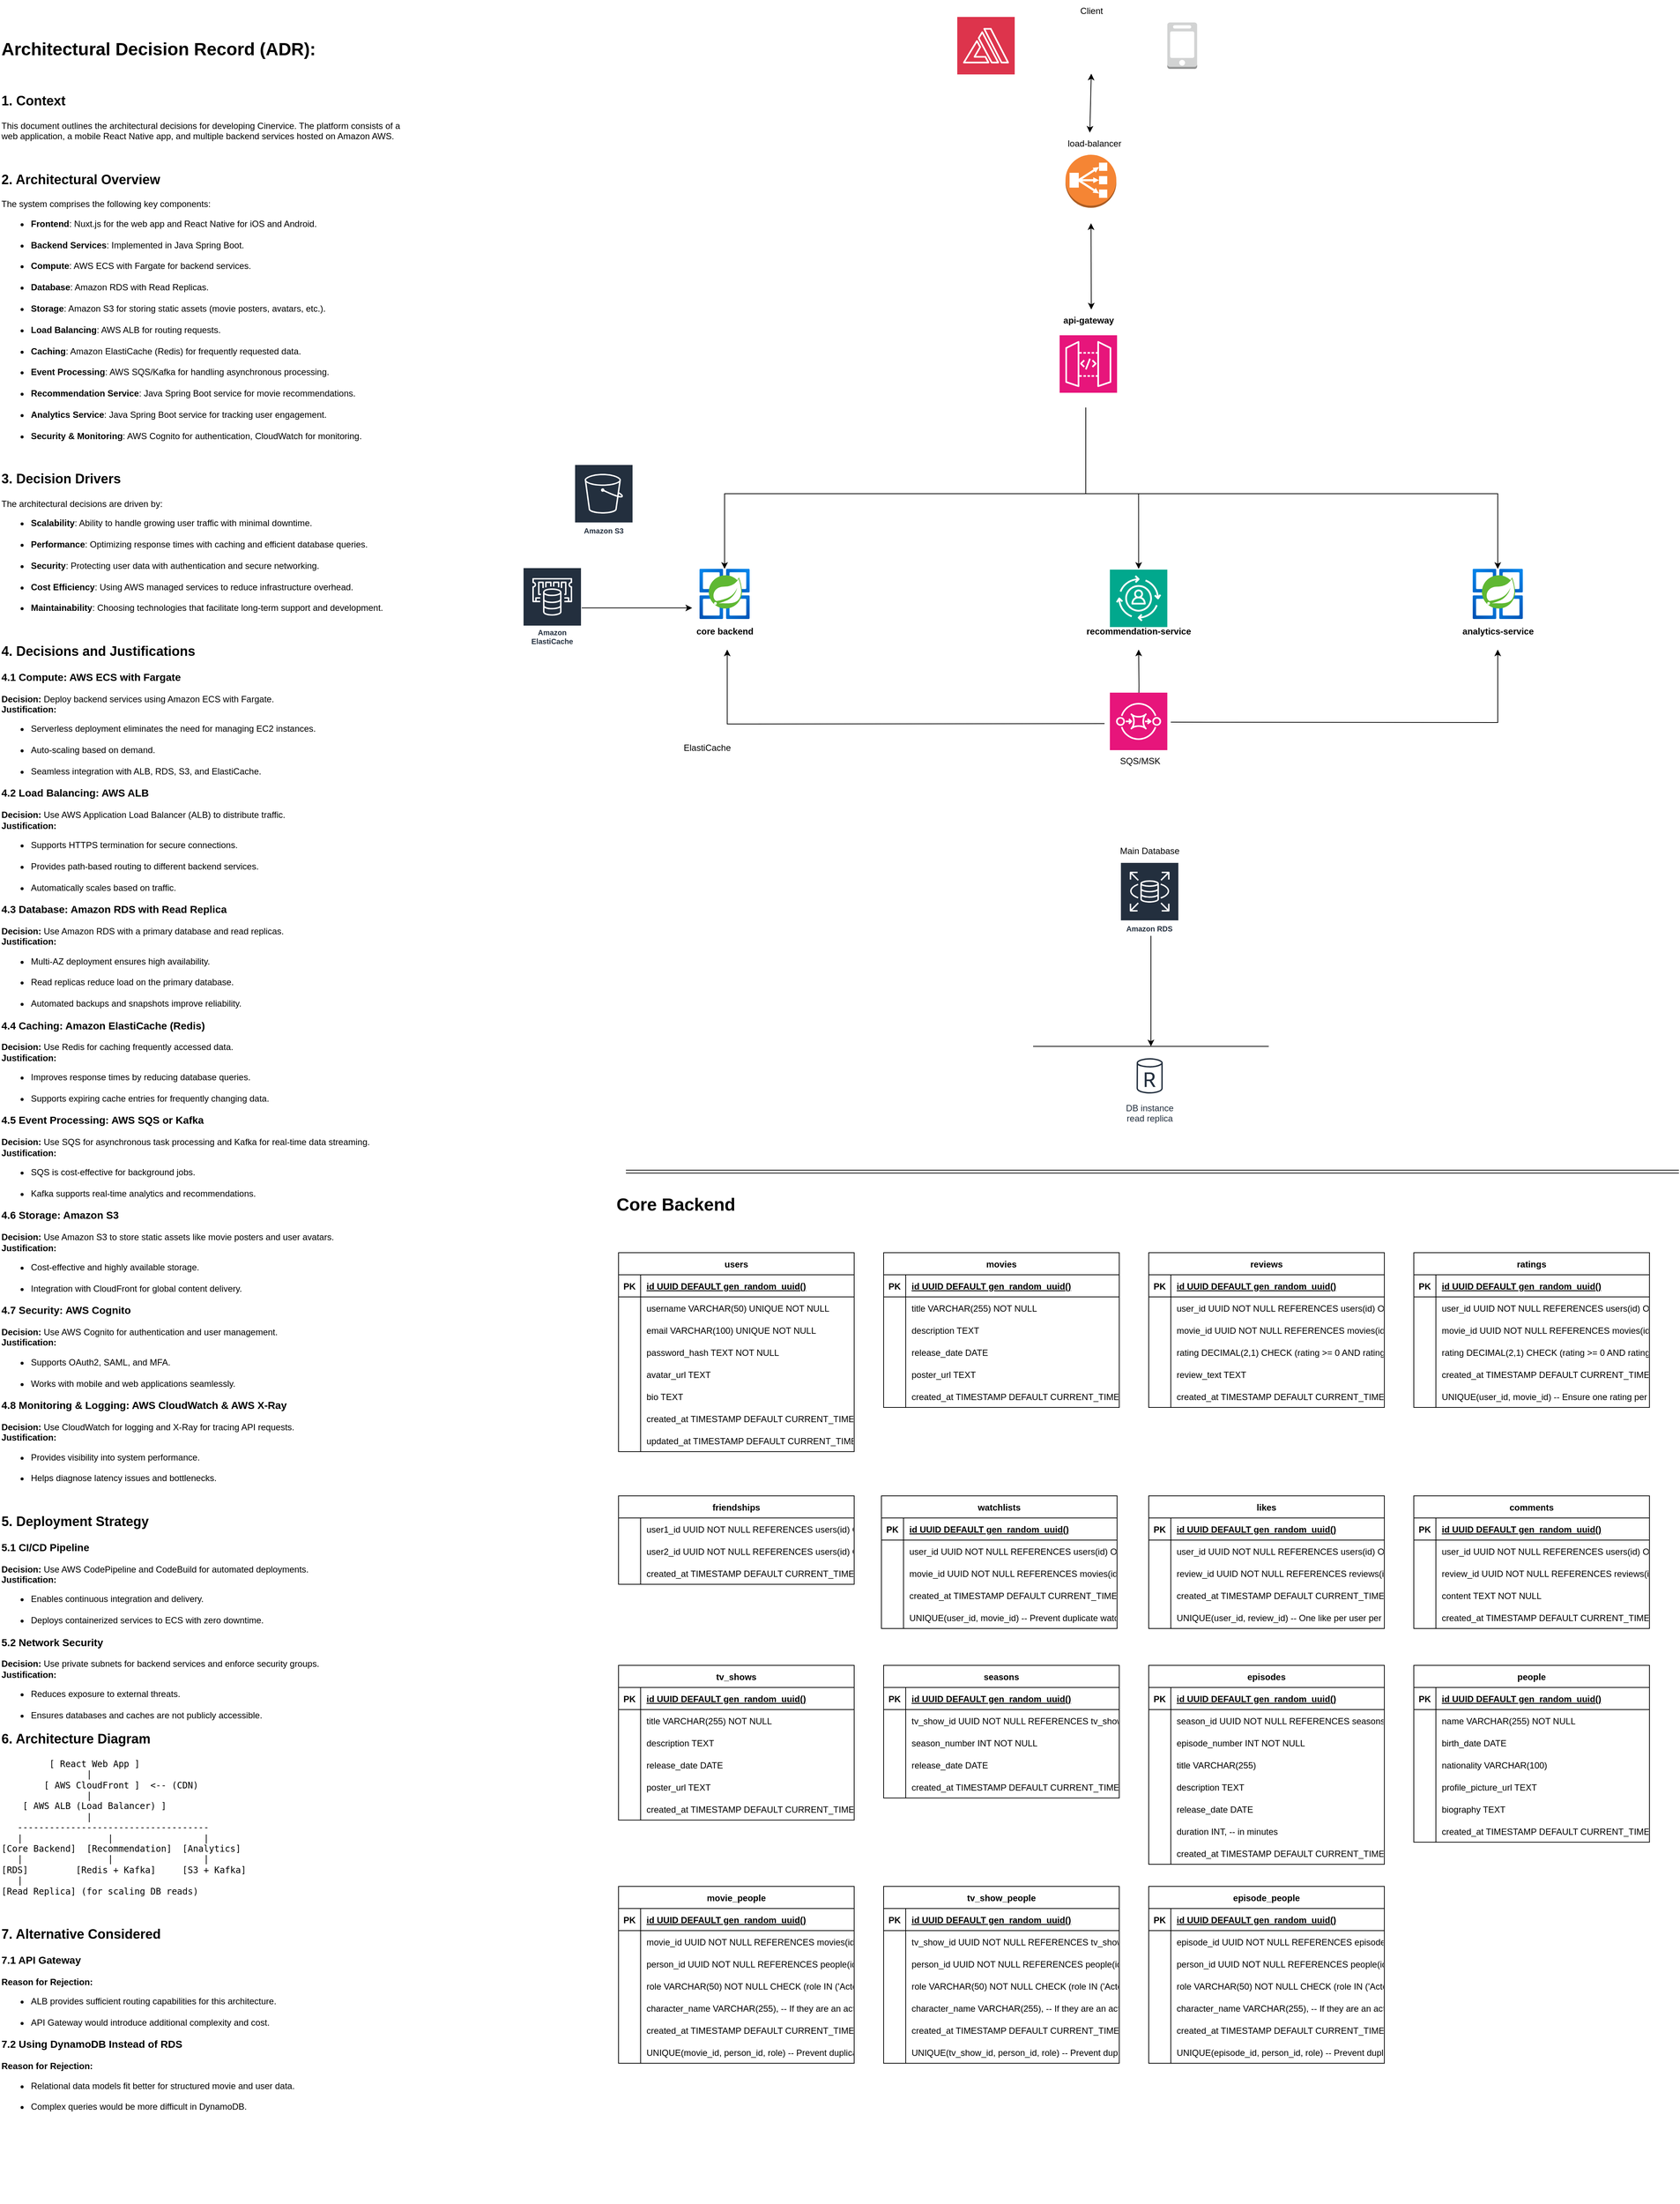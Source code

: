 <mxfile version="26.0.6">
  <diagram name="Page-1" id="R4EWamfsh_gt4aq3ULMU">
    <mxGraphModel dx="3629" dy="2259" grid="1" gridSize="10" guides="1" tooltips="1" connect="1" arrows="1" fold="1" page="1" pageScale="1" pageWidth="827" pageHeight="1169" math="0" shadow="0">
      <root>
        <mxCell id="0" />
        <mxCell id="1" parent="0" />
        <mxCell id="tPTP5EJk6AqbPcsCi5eH-51" style="edgeStyle=orthogonalEdgeStyle;rounded=0;orthogonalLoop=1;jettySize=auto;html=1;" parent="1" target="tPTP5EJk6AqbPcsCi5eH-9" edge="1">
          <mxGeometry relative="1" as="geometry">
            <Array as="points">
              <mxPoint x="515" y="200" />
              <mxPoint x="24" y="200" />
            </Array>
            <mxPoint x="514.524" y="83.0" as="sourcePoint" />
          </mxGeometry>
        </mxCell>
        <mxCell id="tPTP5EJk6AqbPcsCi5eH-52" style="edgeStyle=orthogonalEdgeStyle;rounded=0;orthogonalLoop=1;jettySize=auto;html=1;" parent="1" target="tPTP5EJk6AqbPcsCi5eH-7" edge="1">
          <mxGeometry relative="1" as="geometry">
            <Array as="points">
              <mxPoint x="515" y="200" />
              <mxPoint x="1074" y="200" />
            </Array>
            <mxPoint x="514.524" y="83.0" as="sourcePoint" />
          </mxGeometry>
        </mxCell>
        <mxCell id="tPTP5EJk6AqbPcsCi5eH-55" style="edgeStyle=orthogonalEdgeStyle;rounded=0;orthogonalLoop=1;jettySize=auto;html=1;" parent="1" edge="1">
          <mxGeometry relative="1" as="geometry">
            <mxPoint x="586.25" y="200" as="sourcePoint" />
            <mxPoint x="586.333" y="302" as="targetPoint" />
          </mxGeometry>
        </mxCell>
        <mxCell id="tPTP5EJk6AqbPcsCi5eH-7" value="" style="image;aspect=fixed;html=1;points=[];align=center;fontSize=12;image=img/lib/azure2/compute/Azure_Spring_Cloud.svg;fontStyle=1" parent="1" vertex="1">
          <mxGeometry x="1040" y="302" width="68" height="68" as="geometry" />
        </mxCell>
        <mxCell id="tPTP5EJk6AqbPcsCi5eH-9" value="" style="image;aspect=fixed;html=1;points=[];align=center;fontSize=12;image=img/lib/azure2/compute/Azure_Spring_Cloud.svg;fontStyle=1" parent="1" vertex="1">
          <mxGeometry x="-10" y="302" width="68" height="68" as="geometry" />
        </mxCell>
        <mxCell id="tPTP5EJk6AqbPcsCi5eH-10" value="&lt;p&gt;&lt;strong&gt;api-gateway&lt;/strong&gt;&lt;/p&gt;" style="text;html=1;align=center;verticalAlign=middle;resizable=0;points=[];autosize=1;strokeColor=none;fillColor=none;" parent="1" vertex="1">
          <mxGeometry x="473" y="-60" width="90" height="50" as="geometry" />
        </mxCell>
        <mxCell id="tPTP5EJk6AqbPcsCi5eH-12" value="&lt;p&gt;&lt;strong&gt;core&amp;nbsp;&lt;/strong&gt;&lt;strong style=&quot;background-color: transparent; color: light-dark(rgb(0, 0, 0), rgb(255, 255, 255));&quot;&gt;backend&lt;/strong&gt;&lt;/p&gt;" style="text;html=1;align=center;verticalAlign=middle;resizable=0;points=[];autosize=1;strokeColor=none;fillColor=none;" parent="1" vertex="1">
          <mxGeometry x="-26" y="361.5" width="100" height="50" as="geometry" />
        </mxCell>
        <mxCell id="tPTP5EJk6AqbPcsCi5eH-47" style="edgeStyle=orthogonalEdgeStyle;rounded=0;orthogonalLoop=1;jettySize=auto;html=1;" parent="1" target="tPTP5EJk6AqbPcsCi5eH-15" edge="1">
          <mxGeometry relative="1" as="geometry">
            <mxPoint x="586.25" y="510" as="sourcePoint" />
          </mxGeometry>
        </mxCell>
        <mxCell id="tPTP5EJk6AqbPcsCi5eH-15" value="&lt;p&gt;&lt;strong&gt;recommendation-service&lt;/strong&gt;&lt;/p&gt;" style="text;html=1;align=center;verticalAlign=middle;resizable=0;points=[];autosize=1;strokeColor=none;fillColor=none;" parent="1" vertex="1">
          <mxGeometry x="501.25" y="361.5" width="170" height="50" as="geometry" />
        </mxCell>
        <mxCell id="tPTP5EJk6AqbPcsCi5eH-18" value="&lt;p&gt;&lt;strong&gt;analytics-service&lt;/strong&gt;&lt;/p&gt;" style="text;html=1;align=center;verticalAlign=middle;resizable=0;points=[];autosize=1;strokeColor=none;fillColor=none;" parent="1" vertex="1">
          <mxGeometry x="1014" y="361.5" width="120" height="50" as="geometry" />
        </mxCell>
        <mxCell id="tPTP5EJk6AqbPcsCi5eH-23" value="Main&amp;nbsp;&lt;span style=&quot;background-color: transparent; color: light-dark(rgb(0, 0, 0), rgb(255, 255, 255));&quot;&gt;Database&lt;/span&gt;" style="text;html=1;align=center;verticalAlign=middle;resizable=0;points=[];autosize=1;strokeColor=none;fillColor=none;" parent="1" vertex="1">
          <mxGeometry x="551.25" y="670" width="100" height="30" as="geometry" />
        </mxCell>
        <mxCell id="tPTP5EJk6AqbPcsCi5eH-31" value="ElastiCache" style="text;html=1;align=center;verticalAlign=middle;resizable=0;points=[];autosize=1;strokeColor=none;fillColor=none;" parent="1" vertex="1">
          <mxGeometry x="-45" y="530" width="90" height="30" as="geometry" />
        </mxCell>
        <mxCell id="tPTP5EJk6AqbPcsCi5eH-32" value="load-balancer" style="text;html=1;align=center;verticalAlign=middle;resizable=0;points=[];autosize=1;strokeColor=none;fillColor=none;" parent="1" vertex="1">
          <mxGeometry x="476.25" y="-290" width="100" height="30" as="geometry" />
        </mxCell>
        <mxCell id="tPTP5EJk6AqbPcsCi5eH-34" value="SQS/MSK" style="text;html=1;align=center;verticalAlign=middle;resizable=0;points=[];autosize=1;strokeColor=none;fillColor=none;" parent="1" vertex="1">
          <mxGeometry x="548" y="548" width="80" height="30" as="geometry" />
        </mxCell>
        <mxCell id="tPTP5EJk6AqbPcsCi5eH-42" style="edgeStyle=orthogonalEdgeStyle;rounded=0;orthogonalLoop=1;jettySize=auto;html=1;" parent="1" target="tPTP5EJk6AqbPcsCi5eH-18" edge="1">
          <mxGeometry relative="1" as="geometry">
            <mxPoint x="630" y="510" as="sourcePoint" />
          </mxGeometry>
        </mxCell>
        <mxCell id="tPTP5EJk6AqbPcsCi5eH-36" value="" style="outlineConnect=0;dashed=0;verticalLabelPosition=bottom;verticalAlign=top;align=center;html=1;shape=mxgraph.aws3.mobile_client;fillColor=#D2D3D3;gradientColor=none;" parent="1" vertex="1">
          <mxGeometry x="625.25" y="-439.5" width="40.5" height="63" as="geometry" />
        </mxCell>
        <mxCell id="tPTP5EJk6AqbPcsCi5eH-37" value="Client" style="text;html=1;align=center;verticalAlign=middle;resizable=0;points=[];autosize=1;strokeColor=none;fillColor=none;" parent="1" vertex="1">
          <mxGeometry x="496.5" y="-470" width="50" height="30" as="geometry" />
        </mxCell>
        <mxCell id="tPTP5EJk6AqbPcsCi5eH-40" value="" style="endArrow=classic;startArrow=classic;html=1;rounded=0;" parent="1" edge="1">
          <mxGeometry width="50" height="50" relative="1" as="geometry">
            <mxPoint x="520" y="-290" as="sourcePoint" />
            <mxPoint x="522" y="-370" as="targetPoint" />
          </mxGeometry>
        </mxCell>
        <mxCell id="tPTP5EJk6AqbPcsCi5eH-43" style="edgeStyle=orthogonalEdgeStyle;rounded=0;orthogonalLoop=1;jettySize=auto;html=1;entryX=0.536;entryY=1.001;entryDx=0;entryDy=0;entryPerimeter=0;" parent="1" target="tPTP5EJk6AqbPcsCi5eH-12" edge="1">
          <mxGeometry relative="1" as="geometry">
            <mxPoint x="540" y="512" as="sourcePoint" />
          </mxGeometry>
        </mxCell>
        <mxCell id="tPTP5EJk6AqbPcsCi5eH-60" value="" style="endArrow=classic;startArrow=classic;html=1;rounded=0;" parent="1" edge="1">
          <mxGeometry width="50" height="50" relative="1" as="geometry">
            <mxPoint x="522" y="-50" as="sourcePoint" />
            <mxPoint x="521.642" y="-167.0" as="targetPoint" />
          </mxGeometry>
        </mxCell>
        <mxCell id="VbaauHJECKvMJQnjsEnG-4" value="" style="sketch=0;points=[[0,0,0],[0.25,0,0],[0.5,0,0],[0.75,0,0],[1,0,0],[0,1,0],[0.25,1,0],[0.5,1,0],[0.75,1,0],[1,1,0],[0,0.25,0],[0,0.5,0],[0,0.75,0],[1,0.25,0],[1,0.5,0],[1,0.75,0]];outlineConnect=0;fontColor=#232F3E;fillColor=#01A88D;strokeColor=#ffffff;dashed=0;verticalLabelPosition=bottom;verticalAlign=top;align=center;html=1;fontSize=12;fontStyle=0;aspect=fixed;shape=mxgraph.aws4.resourceIcon;resIcon=mxgraph.aws4.personalize;" parent="1" vertex="1">
          <mxGeometry x="547.25" y="303" width="78" height="78" as="geometry" />
        </mxCell>
        <mxCell id="VbaauHJECKvMJQnjsEnG-5" value="Amazon S3" style="sketch=0;outlineConnect=0;fontColor=#232F3E;gradientColor=none;strokeColor=#ffffff;fillColor=#232F3E;dashed=0;verticalLabelPosition=middle;verticalAlign=bottom;align=center;html=1;whiteSpace=wrap;fontSize=10;fontStyle=1;spacing=3;shape=mxgraph.aws4.productIcon;prIcon=mxgraph.aws4.s3;" parent="1" vertex="1">
          <mxGeometry x="-180" y="160" width="80" height="100" as="geometry" />
        </mxCell>
        <mxCell id="VbaauHJECKvMJQnjsEnG-6" value="" style="sketch=0;points=[[0,0,0],[0.25,0,0],[0.5,0,0],[0.75,0,0],[1,0,0],[0,1,0],[0.25,1,0],[0.5,1,0],[0.75,1,0],[1,1,0],[0,0.25,0],[0,0.5,0],[0,0.75,0],[1,0.25,0],[1,0.5,0],[1,0.75,0]];outlineConnect=0;fontColor=#232F3E;fillColor=#E7157B;strokeColor=#ffffff;dashed=0;verticalLabelPosition=bottom;verticalAlign=top;align=center;html=1;fontSize=12;fontStyle=0;aspect=fixed;shape=mxgraph.aws4.resourceIcon;resIcon=mxgraph.aws4.api_gateway;" parent="1" vertex="1">
          <mxGeometry x="479" y="-15" width="78" height="78" as="geometry" />
        </mxCell>
        <mxCell id="VbaauHJECKvMJQnjsEnG-7" value="" style="outlineConnect=0;dashed=0;verticalLabelPosition=bottom;verticalAlign=top;align=center;html=1;shape=mxgraph.aws3.classic_load_balancer;fillColor=#F58534;gradientColor=none;" parent="1" vertex="1">
          <mxGeometry x="487" y="-260" width="69" height="72" as="geometry" />
        </mxCell>
        <mxCell id="VbaauHJECKvMJQnjsEnG-8" value="" style="sketch=0;points=[[0,0,0],[0.25,0,0],[0.5,0,0],[0.75,0,0],[1,0,0],[0,1,0],[0.25,1,0],[0.5,1,0],[0.75,1,0],[1,1,0],[0,0.25,0],[0,0.5,0],[0,0.75,0],[1,0.25,0],[1,0.5,0],[1,0.75,0]];outlineConnect=0;fontColor=#232F3E;fillColor=#E7157B;strokeColor=#ffffff;dashed=0;verticalLabelPosition=bottom;verticalAlign=top;align=center;html=1;fontSize=12;fontStyle=0;aspect=fixed;shape=mxgraph.aws4.resourceIcon;resIcon=mxgraph.aws4.sqs;" parent="1" vertex="1">
          <mxGeometry x="547.25" y="470" width="78" height="78" as="geometry" />
        </mxCell>
        <mxCell id="ENYvY93WT9ZaAiLMONE3-5" style="edgeStyle=orthogonalEdgeStyle;rounded=0;orthogonalLoop=1;jettySize=auto;html=1;" edge="1" parent="1" source="VbaauHJECKvMJQnjsEnG-9">
          <mxGeometry relative="1" as="geometry">
            <mxPoint x="603" y="950" as="targetPoint" />
            <Array as="points">
              <mxPoint x="603" y="860" />
              <mxPoint x="603" y="860" />
            </Array>
          </mxGeometry>
        </mxCell>
        <mxCell id="VbaauHJECKvMJQnjsEnG-9" value="Amazon RDS" style="sketch=0;outlineConnect=0;fontColor=#232F3E;gradientColor=none;strokeColor=#ffffff;fillColor=#232F3E;dashed=0;verticalLabelPosition=middle;verticalAlign=bottom;align=center;html=1;whiteSpace=wrap;fontSize=10;fontStyle=1;spacing=3;shape=mxgraph.aws4.productIcon;prIcon=mxgraph.aws4.rds;" parent="1" vertex="1">
          <mxGeometry x="561.25" y="700" width="80" height="100" as="geometry" />
        </mxCell>
        <mxCell id="VbaauHJECKvMJQnjsEnG-25" style="edgeStyle=orthogonalEdgeStyle;rounded=0;orthogonalLoop=1;jettySize=auto;html=1;" parent="1" source="VbaauHJECKvMJQnjsEnG-13" edge="1">
          <mxGeometry relative="1" as="geometry">
            <mxPoint x="-20" y="355" as="targetPoint" />
          </mxGeometry>
        </mxCell>
        <mxCell id="VbaauHJECKvMJQnjsEnG-13" value="Amazon ElastiCache" style="sketch=0;outlineConnect=0;fontColor=#232F3E;gradientColor=none;strokeColor=#ffffff;fillColor=#232F3E;dashed=0;verticalLabelPosition=middle;verticalAlign=bottom;align=center;html=1;whiteSpace=wrap;fontSize=10;fontStyle=1;spacing=3;shape=mxgraph.aws4.productIcon;prIcon=mxgraph.aws4.elasticache;" parent="1" vertex="1">
          <mxGeometry x="-250" y="300" width="80" height="110" as="geometry" />
        </mxCell>
        <mxCell id="ENYvY93WT9ZaAiLMONE3-2" value="DB instance&#xa;read replica" style="sketch=0;outlineConnect=0;fontColor=#232F3E;gradientColor=none;strokeColor=#232F3E;fillColor=#ffffff;dashed=0;verticalLabelPosition=bottom;verticalAlign=top;align=center;html=1;fontSize=12;fontStyle=0;aspect=fixed;shape=mxgraph.aws4.resourceIcon;resIcon=mxgraph.aws4.db_instance_read_replica;" vertex="1" parent="1">
          <mxGeometry x="571.25" y="960" width="60" height="60" as="geometry" />
        </mxCell>
        <mxCell id="ENYvY93WT9ZaAiLMONE3-8" value="" style="endArrow=none;html=1;rounded=0;" edge="1" parent="1">
          <mxGeometry width="50" height="50" relative="1" as="geometry">
            <mxPoint x="443" y="950" as="sourcePoint" />
            <mxPoint x="763" y="950" as="targetPoint" />
          </mxGeometry>
        </mxCell>
        <UserObject label="&lt;h1&gt;Architectural Decision Record (ADR):&lt;/h1&gt;&lt;br&gt;&lt;h2&gt;1. &lt;strong&gt;Context&lt;/strong&gt;&lt;/h2&gt;&lt;p&gt;This document outlines the architectural decisions for developing Cinervice. The platform consists of a web application, a mobile React Native app, and multiple backend services hosted on Amazon AWS.&lt;/p&gt;&lt;br&gt;&lt;h2&gt;2. &lt;strong&gt;Architectural Overview&lt;/strong&gt;&lt;/h2&gt;&lt;p&gt;The system comprises the following key components:&lt;/p&gt;&lt;ul&gt;&lt;li&gt;&lt;strong&gt;Frontend&lt;/strong&gt;: Nuxt.js for the web app and React Native for iOS and Android.&lt;/li&gt;&lt;br&gt;&lt;li&gt;&lt;strong&gt;Backend Services&lt;/strong&gt;: Implemented in Java Spring Boot.&lt;/li&gt;&lt;br&gt;&lt;li&gt;&lt;strong&gt;Compute&lt;/strong&gt;: AWS ECS with Fargate for backend services.&lt;/li&gt;&lt;br&gt;&lt;li&gt;&lt;strong&gt;Database&lt;/strong&gt;: Amazon RDS with Read Replicas.&lt;/li&gt;&lt;br&gt;&lt;li&gt;&lt;strong&gt;Storage&lt;/strong&gt;: Amazon S3 for storing static assets (movie posters, avatars, etc.).&lt;/li&gt;&lt;br&gt;&lt;li&gt;&lt;strong&gt;Load Balancing&lt;/strong&gt;: AWS ALB for routing requests.&lt;/li&gt;&lt;br&gt;&lt;li&gt;&lt;strong&gt;Caching&lt;/strong&gt;: Amazon ElastiCache (Redis) for frequently requested data.&lt;/li&gt;&lt;br&gt;&lt;li&gt;&lt;strong&gt;Event Processing&lt;/strong&gt;: AWS SQS/Kafka for handling asynchronous processing.&lt;/li&gt;&lt;br&gt;&lt;li&gt;&lt;strong&gt;Recommendation Service&lt;/strong&gt;: Java Spring Boot service for movie recommendations.&lt;/li&gt;&lt;br&gt;&lt;li&gt;&lt;strong&gt;Analytics Service&lt;/strong&gt;: Java Spring Boot service for tracking user engagement.&lt;/li&gt;&lt;br&gt;&lt;li&gt;&lt;strong&gt;Security &amp;amp; Monitoring&lt;/strong&gt;: AWS Cognito for authentication, CloudWatch for monitoring.&lt;/li&gt;&lt;/ul&gt;&lt;br&gt;&lt;h2&gt;3. &lt;strong&gt;Decision Drivers&lt;/strong&gt;&lt;/h2&gt;&lt;p&gt;The architectural decisions are driven by:&lt;/p&gt;&lt;ul&gt;&lt;li&gt;&lt;strong&gt;Scalability&lt;/strong&gt;: Ability to handle growing user traffic with minimal downtime.&lt;/li&gt;&lt;br&gt;&lt;li&gt;&lt;strong&gt;Performance&lt;/strong&gt;: Optimizing response times with caching and efficient database queries.&lt;/li&gt;&lt;br&gt;&lt;li&gt;&lt;strong&gt;Security&lt;/strong&gt;: Protecting user data with authentication and secure networking.&lt;/li&gt;&lt;br&gt;&lt;li&gt;&lt;strong&gt;Cost Efficiency&lt;/strong&gt;: Using AWS managed services to reduce infrastructure overhead.&lt;/li&gt;&lt;br&gt;&lt;li&gt;&lt;strong&gt;Maintainability&lt;/strong&gt;: Choosing technologies that facilitate long-term support and development.&lt;/li&gt;&lt;/ul&gt;&lt;br&gt;&lt;h2&gt;4. &lt;strong&gt;Decisions and Justifications&lt;/strong&gt;&lt;/h2&gt;&lt;h3&gt;&lt;strong&gt;4.1 Compute: AWS ECS with Fargate&lt;/strong&gt;&lt;/h3&gt;&lt;p&gt;&lt;strong&gt;Decision:&lt;/strong&gt; Deploy backend services using Amazon ECS with Fargate.&lt;br&gt;&lt;strong&gt;Justification:&lt;/strong&gt;&lt;/p&gt;&lt;ul&gt;&lt;li&gt;Serverless deployment eliminates the need for managing EC2 instances.&lt;/li&gt;&lt;br&gt;&lt;li&gt;Auto-scaling based on demand.&lt;/li&gt;&lt;br&gt;&lt;li&gt;Seamless integration with ALB, RDS, S3, and ElastiCache.&lt;/li&gt;&lt;/ul&gt;&lt;h3&gt;&lt;strong&gt;4.2 Load Balancing: AWS ALB&lt;/strong&gt;&lt;/h3&gt;&lt;p&gt;&lt;strong&gt;Decision:&lt;/strong&gt; Use AWS Application Load Balancer (ALB) to distribute traffic.&lt;br&gt;&lt;strong&gt;Justification:&lt;/strong&gt;&lt;/p&gt;&lt;ul&gt;&lt;li&gt;Supports HTTPS termination for secure connections.&lt;/li&gt;&lt;br&gt;&lt;li&gt;Provides path-based routing to different backend services.&lt;/li&gt;&lt;br&gt;&lt;li&gt;Automatically scales based on traffic.&lt;/li&gt;&lt;/ul&gt;&lt;h3&gt;&lt;strong&gt;4.3 Database: Amazon RDS with Read Replica&lt;/strong&gt;&lt;/h3&gt;&lt;p&gt;&lt;strong&gt;Decision:&lt;/strong&gt; Use Amazon RDS with a primary database and read replicas.&lt;br&gt;&lt;strong&gt;Justification:&lt;/strong&gt;&lt;/p&gt;&lt;ul&gt;&lt;li&gt;Multi-AZ deployment ensures high availability.&lt;/li&gt;&lt;br&gt;&lt;li&gt;Read replicas reduce load on the primary database.&lt;/li&gt;&lt;br&gt;&lt;li&gt;Automated backups and snapshots improve reliability.&lt;/li&gt;&lt;/ul&gt;&lt;h3&gt;&lt;strong&gt;4.4 Caching: Amazon ElastiCache (Redis)&lt;/strong&gt;&lt;/h3&gt;&lt;p&gt;&lt;strong&gt;Decision:&lt;/strong&gt; Use Redis for caching frequently accessed data.&lt;br&gt;&lt;strong&gt;Justification:&lt;/strong&gt;&lt;/p&gt;&lt;ul&gt;&lt;li&gt;Improves response times by reducing database queries.&lt;/li&gt;&lt;br&gt;&lt;li&gt;Supports expiring cache entries for frequently changing data.&lt;/li&gt;&lt;/ul&gt;&lt;h3&gt;&lt;strong&gt;4.5 Event Processing: AWS SQS or Kafka&lt;/strong&gt;&lt;/h3&gt;&lt;p&gt;&lt;strong&gt;Decision:&lt;/strong&gt; Use SQS for asynchronous task processing and Kafka for real-time data streaming.&lt;br&gt;&lt;strong&gt;Justification:&lt;/strong&gt;&lt;/p&gt;&lt;ul&gt;&lt;li&gt;SQS is cost-effective for background jobs.&lt;/li&gt;&lt;br&gt;&lt;li&gt;Kafka supports real-time analytics and recommendations.&lt;/li&gt;&lt;/ul&gt;&lt;h3&gt;&lt;strong&gt;4.6 Storage: Amazon S3&lt;/strong&gt;&lt;/h3&gt;&lt;p&gt;&lt;strong&gt;Decision:&lt;/strong&gt; Use Amazon S3 to store static assets like movie posters and user avatars.&lt;br&gt;&lt;strong&gt;Justification:&lt;/strong&gt;&lt;/p&gt;&lt;ul&gt;&lt;li&gt;Cost-effective and highly available storage.&lt;/li&gt;&lt;br&gt;&lt;li&gt;Integration with CloudFront for global content delivery.&lt;/li&gt;&lt;/ul&gt;&lt;h3&gt;&lt;strong&gt;4.7 Security: AWS Cognito&lt;/strong&gt;&lt;/h3&gt;&lt;p&gt;&lt;strong&gt;Decision:&lt;/strong&gt; Use AWS Cognito for authentication and user management.&lt;br&gt;&lt;strong&gt;Justification:&lt;/strong&gt;&lt;/p&gt;&lt;ul&gt;&lt;li&gt;Supports OAuth2, SAML, and MFA.&lt;/li&gt;&lt;br&gt;&lt;li&gt;Works with mobile and web applications seamlessly.&lt;/li&gt;&lt;/ul&gt;&lt;h3&gt;&lt;strong&gt;4.8 Monitoring &amp;amp; Logging: AWS CloudWatch &amp;amp; AWS X-Ray&lt;/strong&gt;&lt;/h3&gt;&lt;p&gt;&lt;strong&gt;Decision:&lt;/strong&gt; Use CloudWatch for logging and X-Ray for tracing API requests.&lt;br&gt;&lt;strong&gt;Justification:&lt;/strong&gt;&lt;/p&gt;&lt;ul&gt;&lt;li&gt;Provides visibility into system performance.&lt;/li&gt;&lt;br&gt;&lt;li&gt;Helps diagnose latency issues and bottlenecks.&lt;/li&gt;&lt;/ul&gt;&lt;br&gt;&lt;h2&gt;5. &lt;strong&gt;Deployment Strategy&lt;/strong&gt;&lt;/h2&gt;&lt;h3&gt;&lt;strong&gt;5.1 CI/CD Pipeline&lt;/strong&gt;&lt;/h3&gt;&lt;p&gt;&lt;strong&gt;Decision:&lt;/strong&gt; Use AWS CodePipeline and CodeBuild for automated deployments.&lt;br&gt;&lt;strong&gt;Justification:&lt;/strong&gt;&lt;/p&gt;&lt;ul&gt;&lt;li&gt;Enables continuous integration and delivery.&lt;/li&gt;&lt;br&gt;&lt;li&gt;Deploys containerized services to ECS with zero downtime.&lt;/li&gt;&lt;/ul&gt;&lt;h3&gt;&lt;strong&gt;5.2 Network Security&lt;/strong&gt;&lt;/h3&gt;&lt;p&gt;&lt;strong&gt;Decision:&lt;/strong&gt; Use private subnets for backend services and enforce security groups.&lt;br&gt;&lt;strong&gt;Justification:&lt;/strong&gt;&lt;/p&gt;&lt;ul&gt;&lt;li&gt;Reduces exposure to external threats.&lt;/li&gt;&lt;br&gt;&lt;li&gt;Ensures databases and caches are not publicly accessible.&lt;/li&gt;&lt;/ul&gt;&lt;h2&gt;6. &lt;strong&gt;Architecture Diagram&lt;/strong&gt;&lt;/h2&gt;&lt;pre&gt;&lt;code&gt;         [ React Web App ]&lt;br&gt;                |&lt;br&gt;        [ AWS CloudFront ]  &amp;lt;-- (CDN)&lt;br&gt;                |&lt;br&gt;    [ AWS ALB (Load Balancer) ]&lt;br&gt;                |&lt;br&gt;   ------------------------------------&lt;br&gt;   |                |                 |&lt;br&gt;[Core Backend]  [Recommendation]  [Analytics]&lt;br&gt;   |                |                 |&lt;br&gt;[RDS]         [Redis + Kafka]     [S3 + Kafka]&lt;br&gt;   |&lt;br&gt;[Read Replica] (for scaling DB reads)&lt;br&gt;&lt;/code&gt;&lt;/pre&gt;&lt;br&gt;&lt;h2&gt;7. &lt;strong&gt;Alternative Considered&lt;/strong&gt;&lt;/h2&gt;&lt;h3&gt;&lt;strong&gt;7.1 API Gateway&lt;/strong&gt;&lt;/h3&gt;&lt;p&gt;&lt;strong&gt;Reason for Rejection:&lt;/strong&gt;&lt;/p&gt;&lt;ul&gt;&lt;li&gt;ALB provides sufficient routing capabilities for this architecture.&lt;/li&gt;&lt;br&gt;&lt;li&gt;API Gateway would introduce additional complexity and cost.&lt;/li&gt;&lt;/ul&gt;&lt;h3&gt;&lt;strong&gt;7.2 Using DynamoDB Instead of RDS&lt;/strong&gt;&lt;/h3&gt;&lt;p&gt;&lt;strong&gt;Reason for Rejection:&lt;/strong&gt;&lt;/p&gt;&lt;ul&gt;&lt;li&gt;Relational data models fit better for structured movie and user data.&lt;/li&gt;&lt;br&gt;&lt;li&gt;Complex queries would be more difficult in DynamoDB.&lt;/li&gt;&lt;/ul&gt;" id="ENYvY93WT9ZaAiLMONE3-9">
          <mxCell style="text;whiteSpace=wrap;html=1;" vertex="1" parent="1">
            <mxGeometry x="-960" y="-440" width="560" height="2960" as="geometry" />
          </mxCell>
        </UserObject>
        <mxCell id="ENYvY93WT9ZaAiLMONE3-10" value="" style="sketch=0;points=[[0,0,0],[0.25,0,0],[0.5,0,0],[0.75,0,0],[1,0,0],[0,1,0],[0.25,1,0],[0.5,1,0],[0.75,1,0],[1,1,0],[0,0.25,0],[0,0.5,0],[0,0.75,0],[1,0.25,0],[1,0.5,0],[1,0.75,0]];outlineConnect=0;fontColor=#232F3E;fillColor=#DD344C;strokeColor=#ffffff;dashed=0;verticalLabelPosition=bottom;verticalAlign=top;align=center;html=1;fontSize=12;fontStyle=0;aspect=fixed;shape=mxgraph.aws4.resourceIcon;resIcon=mxgraph.aws4.amplify;" vertex="1" parent="1">
          <mxGeometry x="340" y="-447" width="78" height="78" as="geometry" />
        </mxCell>
        <mxCell id="ENYvY93WT9ZaAiLMONE3-11" value="&lt;b&gt;&lt;font style=&quot;font-size: 24px;&quot;&gt;Core Backend&lt;/font&gt;&lt;/b&gt;" style="text;html=1;align=center;verticalAlign=middle;whiteSpace=wrap;rounded=0;" vertex="1" parent="1">
          <mxGeometry x="-142" y="1150" width="200" height="30" as="geometry" />
        </mxCell>
        <mxCell id="ENYvY93WT9ZaAiLMONE3-12" value="" style="shape=link;html=1;rounded=0;" edge="1" parent="1">
          <mxGeometry width="100" relative="1" as="geometry">
            <mxPoint x="-110" y="1120" as="sourcePoint" />
            <mxPoint x="1320" y="1120" as="targetPoint" />
          </mxGeometry>
        </mxCell>
        <mxCell id="ENYvY93WT9ZaAiLMONE3-39" value="users" style="shape=table;startSize=30;container=1;collapsible=1;childLayout=tableLayout;fixedRows=1;rowLines=0;fontStyle=1;align=center;resizeLast=1;" vertex="1" parent="1">
          <mxGeometry x="-120" y="1230" width="320" height="270" as="geometry" />
        </mxCell>
        <mxCell id="ENYvY93WT9ZaAiLMONE3-40" value="" style="shape=tableRow;horizontal=0;startSize=0;swimlaneHead=0;swimlaneBody=0;fillColor=none;collapsible=0;dropTarget=0;points=[[0,0.5],[1,0.5]];portConstraint=eastwest;strokeColor=inherit;top=0;left=0;right=0;bottom=1;" vertex="1" parent="ENYvY93WT9ZaAiLMONE3-39">
          <mxGeometry y="30" width="320" height="30" as="geometry" />
        </mxCell>
        <mxCell id="ENYvY93WT9ZaAiLMONE3-41" value="PK" style="shape=partialRectangle;overflow=hidden;connectable=0;fillColor=none;strokeColor=inherit;top=0;left=0;bottom=0;right=0;fontStyle=1;" vertex="1" parent="ENYvY93WT9ZaAiLMONE3-40">
          <mxGeometry width="30" height="30" as="geometry">
            <mxRectangle width="30" height="30" as="alternateBounds" />
          </mxGeometry>
        </mxCell>
        <mxCell id="ENYvY93WT9ZaAiLMONE3-42" value="id UUID  DEFAULT gen_random_uuid()" style="shape=partialRectangle;overflow=hidden;connectable=0;fillColor=none;align=left;strokeColor=inherit;top=0;left=0;bottom=0;right=0;spacingLeft=6;fontStyle=5;" vertex="1" parent="ENYvY93WT9ZaAiLMONE3-40">
          <mxGeometry x="30" width="290" height="30" as="geometry">
            <mxRectangle width="290" height="30" as="alternateBounds" />
          </mxGeometry>
        </mxCell>
        <mxCell id="ENYvY93WT9ZaAiLMONE3-43" value="" style="shape=tableRow;horizontal=0;startSize=0;swimlaneHead=0;swimlaneBody=0;fillColor=none;collapsible=0;dropTarget=0;points=[[0,0.5],[1,0.5]];portConstraint=eastwest;strokeColor=inherit;top=0;left=0;right=0;bottom=0;" vertex="1" parent="ENYvY93WT9ZaAiLMONE3-39">
          <mxGeometry y="60" width="320" height="30" as="geometry" />
        </mxCell>
        <mxCell id="ENYvY93WT9ZaAiLMONE3-44" value="" style="shape=partialRectangle;overflow=hidden;connectable=0;fillColor=none;strokeColor=inherit;top=0;left=0;bottom=0;right=0;" vertex="1" parent="ENYvY93WT9ZaAiLMONE3-43">
          <mxGeometry width="30" height="30" as="geometry">
            <mxRectangle width="30" height="30" as="alternateBounds" />
          </mxGeometry>
        </mxCell>
        <mxCell id="ENYvY93WT9ZaAiLMONE3-45" value="username VARCHAR(50) UNIQUE NOT NULL" style="shape=partialRectangle;overflow=hidden;connectable=0;fillColor=none;align=left;strokeColor=inherit;top=0;left=0;bottom=0;right=0;spacingLeft=6;" vertex="1" parent="ENYvY93WT9ZaAiLMONE3-43">
          <mxGeometry x="30" width="290" height="30" as="geometry">
            <mxRectangle width="290" height="30" as="alternateBounds" />
          </mxGeometry>
        </mxCell>
        <mxCell id="ENYvY93WT9ZaAiLMONE3-46" value="" style="shape=tableRow;horizontal=0;startSize=0;swimlaneHead=0;swimlaneBody=0;fillColor=none;collapsible=0;dropTarget=0;points=[[0,0.5],[1,0.5]];portConstraint=eastwest;strokeColor=inherit;top=0;left=0;right=0;bottom=0;" vertex="1" parent="ENYvY93WT9ZaAiLMONE3-39">
          <mxGeometry y="90" width="320" height="30" as="geometry" />
        </mxCell>
        <mxCell id="ENYvY93WT9ZaAiLMONE3-47" value="" style="shape=partialRectangle;overflow=hidden;connectable=0;fillColor=none;strokeColor=inherit;top=0;left=0;bottom=0;right=0;" vertex="1" parent="ENYvY93WT9ZaAiLMONE3-46">
          <mxGeometry width="30" height="30" as="geometry">
            <mxRectangle width="30" height="30" as="alternateBounds" />
          </mxGeometry>
        </mxCell>
        <mxCell id="ENYvY93WT9ZaAiLMONE3-48" value="email VARCHAR(100) UNIQUE NOT NULL" style="shape=partialRectangle;overflow=hidden;connectable=0;fillColor=none;align=left;strokeColor=inherit;top=0;left=0;bottom=0;right=0;spacingLeft=6;" vertex="1" parent="ENYvY93WT9ZaAiLMONE3-46">
          <mxGeometry x="30" width="290" height="30" as="geometry">
            <mxRectangle width="290" height="30" as="alternateBounds" />
          </mxGeometry>
        </mxCell>
        <mxCell id="ENYvY93WT9ZaAiLMONE3-49" value="" style="shape=tableRow;horizontal=0;startSize=0;swimlaneHead=0;swimlaneBody=0;fillColor=none;collapsible=0;dropTarget=0;points=[[0,0.5],[1,0.5]];portConstraint=eastwest;strokeColor=inherit;top=0;left=0;right=0;bottom=0;" vertex="1" parent="ENYvY93WT9ZaAiLMONE3-39">
          <mxGeometry y="120" width="320" height="30" as="geometry" />
        </mxCell>
        <mxCell id="ENYvY93WT9ZaAiLMONE3-50" value="" style="shape=partialRectangle;overflow=hidden;connectable=0;fillColor=none;strokeColor=inherit;top=0;left=0;bottom=0;right=0;" vertex="1" parent="ENYvY93WT9ZaAiLMONE3-49">
          <mxGeometry width="30" height="30" as="geometry">
            <mxRectangle width="30" height="30" as="alternateBounds" />
          </mxGeometry>
        </mxCell>
        <mxCell id="ENYvY93WT9ZaAiLMONE3-51" value="password_hash TEXT NOT NULL" style="shape=partialRectangle;overflow=hidden;connectable=0;fillColor=none;align=left;strokeColor=inherit;top=0;left=0;bottom=0;right=0;spacingLeft=6;" vertex="1" parent="ENYvY93WT9ZaAiLMONE3-49">
          <mxGeometry x="30" width="290" height="30" as="geometry">
            <mxRectangle width="290" height="30" as="alternateBounds" />
          </mxGeometry>
        </mxCell>
        <mxCell id="ENYvY93WT9ZaAiLMONE3-52" value="" style="shape=tableRow;horizontal=0;startSize=0;swimlaneHead=0;swimlaneBody=0;fillColor=none;collapsible=0;dropTarget=0;points=[[0,0.5],[1,0.5]];portConstraint=eastwest;strokeColor=inherit;top=0;left=0;right=0;bottom=0;" vertex="1" parent="ENYvY93WT9ZaAiLMONE3-39">
          <mxGeometry y="150" width="320" height="30" as="geometry" />
        </mxCell>
        <mxCell id="ENYvY93WT9ZaAiLMONE3-53" value="" style="shape=partialRectangle;overflow=hidden;connectable=0;fillColor=none;strokeColor=inherit;top=0;left=0;bottom=0;right=0;" vertex="1" parent="ENYvY93WT9ZaAiLMONE3-52">
          <mxGeometry width="30" height="30" as="geometry">
            <mxRectangle width="30" height="30" as="alternateBounds" />
          </mxGeometry>
        </mxCell>
        <mxCell id="ENYvY93WT9ZaAiLMONE3-54" value="avatar_url TEXT" style="shape=partialRectangle;overflow=hidden;connectable=0;fillColor=none;align=left;strokeColor=inherit;top=0;left=0;bottom=0;right=0;spacingLeft=6;" vertex="1" parent="ENYvY93WT9ZaAiLMONE3-52">
          <mxGeometry x="30" width="290" height="30" as="geometry">
            <mxRectangle width="290" height="30" as="alternateBounds" />
          </mxGeometry>
        </mxCell>
        <mxCell id="ENYvY93WT9ZaAiLMONE3-55" value="" style="shape=tableRow;horizontal=0;startSize=0;swimlaneHead=0;swimlaneBody=0;fillColor=none;collapsible=0;dropTarget=0;points=[[0,0.5],[1,0.5]];portConstraint=eastwest;strokeColor=inherit;top=0;left=0;right=0;bottom=0;" vertex="1" parent="ENYvY93WT9ZaAiLMONE3-39">
          <mxGeometry y="180" width="320" height="30" as="geometry" />
        </mxCell>
        <mxCell id="ENYvY93WT9ZaAiLMONE3-56" value="" style="shape=partialRectangle;overflow=hidden;connectable=0;fillColor=none;strokeColor=inherit;top=0;left=0;bottom=0;right=0;" vertex="1" parent="ENYvY93WT9ZaAiLMONE3-55">
          <mxGeometry width="30" height="30" as="geometry">
            <mxRectangle width="30" height="30" as="alternateBounds" />
          </mxGeometry>
        </mxCell>
        <mxCell id="ENYvY93WT9ZaAiLMONE3-57" value="bio TEXT" style="shape=partialRectangle;overflow=hidden;connectable=0;fillColor=none;align=left;strokeColor=inherit;top=0;left=0;bottom=0;right=0;spacingLeft=6;" vertex="1" parent="ENYvY93WT9ZaAiLMONE3-55">
          <mxGeometry x="30" width="290" height="30" as="geometry">
            <mxRectangle width="290" height="30" as="alternateBounds" />
          </mxGeometry>
        </mxCell>
        <mxCell id="ENYvY93WT9ZaAiLMONE3-58" value="" style="shape=tableRow;horizontal=0;startSize=0;swimlaneHead=0;swimlaneBody=0;fillColor=none;collapsible=0;dropTarget=0;points=[[0,0.5],[1,0.5]];portConstraint=eastwest;strokeColor=inherit;top=0;left=0;right=0;bottom=0;" vertex="1" parent="ENYvY93WT9ZaAiLMONE3-39">
          <mxGeometry y="210" width="320" height="30" as="geometry" />
        </mxCell>
        <mxCell id="ENYvY93WT9ZaAiLMONE3-59" value="" style="shape=partialRectangle;overflow=hidden;connectable=0;fillColor=none;strokeColor=inherit;top=0;left=0;bottom=0;right=0;" vertex="1" parent="ENYvY93WT9ZaAiLMONE3-58">
          <mxGeometry width="30" height="30" as="geometry">
            <mxRectangle width="30" height="30" as="alternateBounds" />
          </mxGeometry>
        </mxCell>
        <mxCell id="ENYvY93WT9ZaAiLMONE3-60" value="created_at TIMESTAMP DEFAULT CURRENT_TIMESTAMP" style="shape=partialRectangle;overflow=hidden;connectable=0;fillColor=none;align=left;strokeColor=inherit;top=0;left=0;bottom=0;right=0;spacingLeft=6;" vertex="1" parent="ENYvY93WT9ZaAiLMONE3-58">
          <mxGeometry x="30" width="290" height="30" as="geometry">
            <mxRectangle width="290" height="30" as="alternateBounds" />
          </mxGeometry>
        </mxCell>
        <mxCell id="ENYvY93WT9ZaAiLMONE3-61" value="" style="shape=tableRow;horizontal=0;startSize=0;swimlaneHead=0;swimlaneBody=0;fillColor=none;collapsible=0;dropTarget=0;points=[[0,0.5],[1,0.5]];portConstraint=eastwest;strokeColor=inherit;top=0;left=0;right=0;bottom=0;" vertex="1" parent="ENYvY93WT9ZaAiLMONE3-39">
          <mxGeometry y="240" width="320" height="30" as="geometry" />
        </mxCell>
        <mxCell id="ENYvY93WT9ZaAiLMONE3-62" value="" style="shape=partialRectangle;overflow=hidden;connectable=0;fillColor=none;strokeColor=inherit;top=0;left=0;bottom=0;right=0;" vertex="1" parent="ENYvY93WT9ZaAiLMONE3-61">
          <mxGeometry width="30" height="30" as="geometry">
            <mxRectangle width="30" height="30" as="alternateBounds" />
          </mxGeometry>
        </mxCell>
        <mxCell id="ENYvY93WT9ZaAiLMONE3-63" value="updated_at TIMESTAMP DEFAULT CURRENT_TIMESTAMP ON UPDATE CURRENT_TIMESTAMP" style="shape=partialRectangle;overflow=hidden;connectable=0;fillColor=none;align=left;strokeColor=inherit;top=0;left=0;bottom=0;right=0;spacingLeft=6;" vertex="1" parent="ENYvY93WT9ZaAiLMONE3-61">
          <mxGeometry x="30" width="290" height="30" as="geometry">
            <mxRectangle width="290" height="30" as="alternateBounds" />
          </mxGeometry>
        </mxCell>
        <mxCell id="ENYvY93WT9ZaAiLMONE3-64" value="movies" style="shape=table;startSize=30;container=1;collapsible=1;childLayout=tableLayout;fixedRows=1;rowLines=0;fontStyle=1;align=center;resizeLast=1;" vertex="1" parent="1">
          <mxGeometry x="240" y="1230" width="320" height="210" as="geometry" />
        </mxCell>
        <mxCell id="ENYvY93WT9ZaAiLMONE3-65" value="" style="shape=tableRow;horizontal=0;startSize=0;swimlaneHead=0;swimlaneBody=0;fillColor=none;collapsible=0;dropTarget=0;points=[[0,0.5],[1,0.5]];portConstraint=eastwest;strokeColor=inherit;top=0;left=0;right=0;bottom=1;" vertex="1" parent="ENYvY93WT9ZaAiLMONE3-64">
          <mxGeometry y="30" width="320" height="30" as="geometry" />
        </mxCell>
        <mxCell id="ENYvY93WT9ZaAiLMONE3-66" value="PK" style="shape=partialRectangle;overflow=hidden;connectable=0;fillColor=none;strokeColor=inherit;top=0;left=0;bottom=0;right=0;fontStyle=1;" vertex="1" parent="ENYvY93WT9ZaAiLMONE3-65">
          <mxGeometry width="30" height="30" as="geometry">
            <mxRectangle width="30" height="30" as="alternateBounds" />
          </mxGeometry>
        </mxCell>
        <mxCell id="ENYvY93WT9ZaAiLMONE3-67" value="id UUID  DEFAULT gen_random_uuid()" style="shape=partialRectangle;overflow=hidden;connectable=0;fillColor=none;align=left;strokeColor=inherit;top=0;left=0;bottom=0;right=0;spacingLeft=6;fontStyle=5;" vertex="1" parent="ENYvY93WT9ZaAiLMONE3-65">
          <mxGeometry x="30" width="290" height="30" as="geometry">
            <mxRectangle width="290" height="30" as="alternateBounds" />
          </mxGeometry>
        </mxCell>
        <mxCell id="ENYvY93WT9ZaAiLMONE3-68" value="" style="shape=tableRow;horizontal=0;startSize=0;swimlaneHead=0;swimlaneBody=0;fillColor=none;collapsible=0;dropTarget=0;points=[[0,0.5],[1,0.5]];portConstraint=eastwest;strokeColor=inherit;top=0;left=0;right=0;bottom=0;" vertex="1" parent="ENYvY93WT9ZaAiLMONE3-64">
          <mxGeometry y="60" width="320" height="30" as="geometry" />
        </mxCell>
        <mxCell id="ENYvY93WT9ZaAiLMONE3-69" value="" style="shape=partialRectangle;overflow=hidden;connectable=0;fillColor=none;strokeColor=inherit;top=0;left=0;bottom=0;right=0;" vertex="1" parent="ENYvY93WT9ZaAiLMONE3-68">
          <mxGeometry width="30" height="30" as="geometry">
            <mxRectangle width="30" height="30" as="alternateBounds" />
          </mxGeometry>
        </mxCell>
        <mxCell id="ENYvY93WT9ZaAiLMONE3-70" value="title VARCHAR(255) NOT NULL" style="shape=partialRectangle;overflow=hidden;connectable=0;fillColor=none;align=left;strokeColor=inherit;top=0;left=0;bottom=0;right=0;spacingLeft=6;" vertex="1" parent="ENYvY93WT9ZaAiLMONE3-68">
          <mxGeometry x="30" width="290" height="30" as="geometry">
            <mxRectangle width="290" height="30" as="alternateBounds" />
          </mxGeometry>
        </mxCell>
        <mxCell id="ENYvY93WT9ZaAiLMONE3-71" value="" style="shape=tableRow;horizontal=0;startSize=0;swimlaneHead=0;swimlaneBody=0;fillColor=none;collapsible=0;dropTarget=0;points=[[0,0.5],[1,0.5]];portConstraint=eastwest;strokeColor=inherit;top=0;left=0;right=0;bottom=0;" vertex="1" parent="ENYvY93WT9ZaAiLMONE3-64">
          <mxGeometry y="90" width="320" height="30" as="geometry" />
        </mxCell>
        <mxCell id="ENYvY93WT9ZaAiLMONE3-72" value="" style="shape=partialRectangle;overflow=hidden;connectable=0;fillColor=none;strokeColor=inherit;top=0;left=0;bottom=0;right=0;" vertex="1" parent="ENYvY93WT9ZaAiLMONE3-71">
          <mxGeometry width="30" height="30" as="geometry">
            <mxRectangle width="30" height="30" as="alternateBounds" />
          </mxGeometry>
        </mxCell>
        <mxCell id="ENYvY93WT9ZaAiLMONE3-73" value="description TEXT" style="shape=partialRectangle;overflow=hidden;connectable=0;fillColor=none;align=left;strokeColor=inherit;top=0;left=0;bottom=0;right=0;spacingLeft=6;" vertex="1" parent="ENYvY93WT9ZaAiLMONE3-71">
          <mxGeometry x="30" width="290" height="30" as="geometry">
            <mxRectangle width="290" height="30" as="alternateBounds" />
          </mxGeometry>
        </mxCell>
        <mxCell id="ENYvY93WT9ZaAiLMONE3-74" value="" style="shape=tableRow;horizontal=0;startSize=0;swimlaneHead=0;swimlaneBody=0;fillColor=none;collapsible=0;dropTarget=0;points=[[0,0.5],[1,0.5]];portConstraint=eastwest;strokeColor=inherit;top=0;left=0;right=0;bottom=0;" vertex="1" parent="ENYvY93WT9ZaAiLMONE3-64">
          <mxGeometry y="120" width="320" height="30" as="geometry" />
        </mxCell>
        <mxCell id="ENYvY93WT9ZaAiLMONE3-75" value="" style="shape=partialRectangle;overflow=hidden;connectable=0;fillColor=none;strokeColor=inherit;top=0;left=0;bottom=0;right=0;" vertex="1" parent="ENYvY93WT9ZaAiLMONE3-74">
          <mxGeometry width="30" height="30" as="geometry">
            <mxRectangle width="30" height="30" as="alternateBounds" />
          </mxGeometry>
        </mxCell>
        <mxCell id="ENYvY93WT9ZaAiLMONE3-76" value="release_date DATE" style="shape=partialRectangle;overflow=hidden;connectable=0;fillColor=none;align=left;strokeColor=inherit;top=0;left=0;bottom=0;right=0;spacingLeft=6;" vertex="1" parent="ENYvY93WT9ZaAiLMONE3-74">
          <mxGeometry x="30" width="290" height="30" as="geometry">
            <mxRectangle width="290" height="30" as="alternateBounds" />
          </mxGeometry>
        </mxCell>
        <mxCell id="ENYvY93WT9ZaAiLMONE3-77" value="" style="shape=tableRow;horizontal=0;startSize=0;swimlaneHead=0;swimlaneBody=0;fillColor=none;collapsible=0;dropTarget=0;points=[[0,0.5],[1,0.5]];portConstraint=eastwest;strokeColor=inherit;top=0;left=0;right=0;bottom=0;" vertex="1" parent="ENYvY93WT9ZaAiLMONE3-64">
          <mxGeometry y="150" width="320" height="30" as="geometry" />
        </mxCell>
        <mxCell id="ENYvY93WT9ZaAiLMONE3-78" value="" style="shape=partialRectangle;overflow=hidden;connectable=0;fillColor=none;strokeColor=inherit;top=0;left=0;bottom=0;right=0;" vertex="1" parent="ENYvY93WT9ZaAiLMONE3-77">
          <mxGeometry width="30" height="30" as="geometry">
            <mxRectangle width="30" height="30" as="alternateBounds" />
          </mxGeometry>
        </mxCell>
        <mxCell id="ENYvY93WT9ZaAiLMONE3-79" value="poster_url TEXT" style="shape=partialRectangle;overflow=hidden;connectable=0;fillColor=none;align=left;strokeColor=inherit;top=0;left=0;bottom=0;right=0;spacingLeft=6;" vertex="1" parent="ENYvY93WT9ZaAiLMONE3-77">
          <mxGeometry x="30" width="290" height="30" as="geometry">
            <mxRectangle width="290" height="30" as="alternateBounds" />
          </mxGeometry>
        </mxCell>
        <mxCell id="ENYvY93WT9ZaAiLMONE3-80" value="" style="shape=tableRow;horizontal=0;startSize=0;swimlaneHead=0;swimlaneBody=0;fillColor=none;collapsible=0;dropTarget=0;points=[[0,0.5],[1,0.5]];portConstraint=eastwest;strokeColor=inherit;top=0;left=0;right=0;bottom=0;" vertex="1" parent="ENYvY93WT9ZaAiLMONE3-64">
          <mxGeometry y="180" width="320" height="30" as="geometry" />
        </mxCell>
        <mxCell id="ENYvY93WT9ZaAiLMONE3-81" value="" style="shape=partialRectangle;overflow=hidden;connectable=0;fillColor=none;strokeColor=inherit;top=0;left=0;bottom=0;right=0;" vertex="1" parent="ENYvY93WT9ZaAiLMONE3-80">
          <mxGeometry width="30" height="30" as="geometry">
            <mxRectangle width="30" height="30" as="alternateBounds" />
          </mxGeometry>
        </mxCell>
        <mxCell id="ENYvY93WT9ZaAiLMONE3-82" value="created_at TIMESTAMP DEFAULT CURRENT_TIMESTAMP" style="shape=partialRectangle;overflow=hidden;connectable=0;fillColor=none;align=left;strokeColor=inherit;top=0;left=0;bottom=0;right=0;spacingLeft=6;" vertex="1" parent="ENYvY93WT9ZaAiLMONE3-80">
          <mxGeometry x="30" width="290" height="30" as="geometry">
            <mxRectangle width="290" height="30" as="alternateBounds" />
          </mxGeometry>
        </mxCell>
        <mxCell id="ENYvY93WT9ZaAiLMONE3-83" value="reviews" style="shape=table;startSize=30;container=1;collapsible=1;childLayout=tableLayout;fixedRows=1;rowLines=0;fontStyle=1;align=center;resizeLast=1;" vertex="1" parent="1">
          <mxGeometry x="600" y="1230" width="320" height="210" as="geometry" />
        </mxCell>
        <mxCell id="ENYvY93WT9ZaAiLMONE3-84" value="" style="shape=tableRow;horizontal=0;startSize=0;swimlaneHead=0;swimlaneBody=0;fillColor=none;collapsible=0;dropTarget=0;points=[[0,0.5],[1,0.5]];portConstraint=eastwest;strokeColor=inherit;top=0;left=0;right=0;bottom=1;" vertex="1" parent="ENYvY93WT9ZaAiLMONE3-83">
          <mxGeometry y="30" width="320" height="30" as="geometry" />
        </mxCell>
        <mxCell id="ENYvY93WT9ZaAiLMONE3-85" value="PK" style="shape=partialRectangle;overflow=hidden;connectable=0;fillColor=none;strokeColor=inherit;top=0;left=0;bottom=0;right=0;fontStyle=1;" vertex="1" parent="ENYvY93WT9ZaAiLMONE3-84">
          <mxGeometry width="30" height="30" as="geometry">
            <mxRectangle width="30" height="30" as="alternateBounds" />
          </mxGeometry>
        </mxCell>
        <mxCell id="ENYvY93WT9ZaAiLMONE3-86" value="id UUID  DEFAULT gen_random_uuid()" style="shape=partialRectangle;overflow=hidden;connectable=0;fillColor=none;align=left;strokeColor=inherit;top=0;left=0;bottom=0;right=0;spacingLeft=6;fontStyle=5;" vertex="1" parent="ENYvY93WT9ZaAiLMONE3-84">
          <mxGeometry x="30" width="290" height="30" as="geometry">
            <mxRectangle width="290" height="30" as="alternateBounds" />
          </mxGeometry>
        </mxCell>
        <mxCell id="ENYvY93WT9ZaAiLMONE3-87" value="" style="shape=tableRow;horizontal=0;startSize=0;swimlaneHead=0;swimlaneBody=0;fillColor=none;collapsible=0;dropTarget=0;points=[[0,0.5],[1,0.5]];portConstraint=eastwest;strokeColor=inherit;top=0;left=0;right=0;bottom=0;" vertex="1" parent="ENYvY93WT9ZaAiLMONE3-83">
          <mxGeometry y="60" width="320" height="30" as="geometry" />
        </mxCell>
        <mxCell id="ENYvY93WT9ZaAiLMONE3-88" value="" style="shape=partialRectangle;overflow=hidden;connectable=0;fillColor=none;strokeColor=inherit;top=0;left=0;bottom=0;right=0;" vertex="1" parent="ENYvY93WT9ZaAiLMONE3-87">
          <mxGeometry width="30" height="30" as="geometry">
            <mxRectangle width="30" height="30" as="alternateBounds" />
          </mxGeometry>
        </mxCell>
        <mxCell id="ENYvY93WT9ZaAiLMONE3-89" value="user_id UUID NOT NULL REFERENCES users(id) ON DELETE CASCADE" style="shape=partialRectangle;overflow=hidden;connectable=0;fillColor=none;align=left;strokeColor=inherit;top=0;left=0;bottom=0;right=0;spacingLeft=6;" vertex="1" parent="ENYvY93WT9ZaAiLMONE3-87">
          <mxGeometry x="30" width="290" height="30" as="geometry">
            <mxRectangle width="290" height="30" as="alternateBounds" />
          </mxGeometry>
        </mxCell>
        <mxCell id="ENYvY93WT9ZaAiLMONE3-90" value="" style="shape=tableRow;horizontal=0;startSize=0;swimlaneHead=0;swimlaneBody=0;fillColor=none;collapsible=0;dropTarget=0;points=[[0,0.5],[1,0.5]];portConstraint=eastwest;strokeColor=inherit;top=0;left=0;right=0;bottom=0;" vertex="1" parent="ENYvY93WT9ZaAiLMONE3-83">
          <mxGeometry y="90" width="320" height="30" as="geometry" />
        </mxCell>
        <mxCell id="ENYvY93WT9ZaAiLMONE3-91" value="" style="shape=partialRectangle;overflow=hidden;connectable=0;fillColor=none;strokeColor=inherit;top=0;left=0;bottom=0;right=0;" vertex="1" parent="ENYvY93WT9ZaAiLMONE3-90">
          <mxGeometry width="30" height="30" as="geometry">
            <mxRectangle width="30" height="30" as="alternateBounds" />
          </mxGeometry>
        </mxCell>
        <mxCell id="ENYvY93WT9ZaAiLMONE3-92" value="movie_id UUID NOT NULL REFERENCES movies(id) ON DELETE CASCADE" style="shape=partialRectangle;overflow=hidden;connectable=0;fillColor=none;align=left;strokeColor=inherit;top=0;left=0;bottom=0;right=0;spacingLeft=6;" vertex="1" parent="ENYvY93WT9ZaAiLMONE3-90">
          <mxGeometry x="30" width="290" height="30" as="geometry">
            <mxRectangle width="290" height="30" as="alternateBounds" />
          </mxGeometry>
        </mxCell>
        <mxCell id="ENYvY93WT9ZaAiLMONE3-93" value="" style="shape=tableRow;horizontal=0;startSize=0;swimlaneHead=0;swimlaneBody=0;fillColor=none;collapsible=0;dropTarget=0;points=[[0,0.5],[1,0.5]];portConstraint=eastwest;strokeColor=inherit;top=0;left=0;right=0;bottom=0;" vertex="1" parent="ENYvY93WT9ZaAiLMONE3-83">
          <mxGeometry y="120" width="320" height="30" as="geometry" />
        </mxCell>
        <mxCell id="ENYvY93WT9ZaAiLMONE3-94" value="" style="shape=partialRectangle;overflow=hidden;connectable=0;fillColor=none;strokeColor=inherit;top=0;left=0;bottom=0;right=0;" vertex="1" parent="ENYvY93WT9ZaAiLMONE3-93">
          <mxGeometry width="30" height="30" as="geometry">
            <mxRectangle width="30" height="30" as="alternateBounds" />
          </mxGeometry>
        </mxCell>
        <mxCell id="ENYvY93WT9ZaAiLMONE3-95" value="rating DECIMAL(2,1) CHECK (rating &gt;= 0 AND rating &lt;= 10)" style="shape=partialRectangle;overflow=hidden;connectable=0;fillColor=none;align=left;strokeColor=inherit;top=0;left=0;bottom=0;right=0;spacingLeft=6;" vertex="1" parent="ENYvY93WT9ZaAiLMONE3-93">
          <mxGeometry x="30" width="290" height="30" as="geometry">
            <mxRectangle width="290" height="30" as="alternateBounds" />
          </mxGeometry>
        </mxCell>
        <mxCell id="ENYvY93WT9ZaAiLMONE3-96" value="" style="shape=tableRow;horizontal=0;startSize=0;swimlaneHead=0;swimlaneBody=0;fillColor=none;collapsible=0;dropTarget=0;points=[[0,0.5],[1,0.5]];portConstraint=eastwest;strokeColor=inherit;top=0;left=0;right=0;bottom=0;" vertex="1" parent="ENYvY93WT9ZaAiLMONE3-83">
          <mxGeometry y="150" width="320" height="30" as="geometry" />
        </mxCell>
        <mxCell id="ENYvY93WT9ZaAiLMONE3-97" value="" style="shape=partialRectangle;overflow=hidden;connectable=0;fillColor=none;strokeColor=inherit;top=0;left=0;bottom=0;right=0;" vertex="1" parent="ENYvY93WT9ZaAiLMONE3-96">
          <mxGeometry width="30" height="30" as="geometry">
            <mxRectangle width="30" height="30" as="alternateBounds" />
          </mxGeometry>
        </mxCell>
        <mxCell id="ENYvY93WT9ZaAiLMONE3-98" value="review_text TEXT" style="shape=partialRectangle;overflow=hidden;connectable=0;fillColor=none;align=left;strokeColor=inherit;top=0;left=0;bottom=0;right=0;spacingLeft=6;" vertex="1" parent="ENYvY93WT9ZaAiLMONE3-96">
          <mxGeometry x="30" width="290" height="30" as="geometry">
            <mxRectangle width="290" height="30" as="alternateBounds" />
          </mxGeometry>
        </mxCell>
        <mxCell id="ENYvY93WT9ZaAiLMONE3-99" value="" style="shape=tableRow;horizontal=0;startSize=0;swimlaneHead=0;swimlaneBody=0;fillColor=none;collapsible=0;dropTarget=0;points=[[0,0.5],[1,0.5]];portConstraint=eastwest;strokeColor=inherit;top=0;left=0;right=0;bottom=0;" vertex="1" parent="ENYvY93WT9ZaAiLMONE3-83">
          <mxGeometry y="180" width="320" height="30" as="geometry" />
        </mxCell>
        <mxCell id="ENYvY93WT9ZaAiLMONE3-100" value="" style="shape=partialRectangle;overflow=hidden;connectable=0;fillColor=none;strokeColor=inherit;top=0;left=0;bottom=0;right=0;" vertex="1" parent="ENYvY93WT9ZaAiLMONE3-99">
          <mxGeometry width="30" height="30" as="geometry">
            <mxRectangle width="30" height="30" as="alternateBounds" />
          </mxGeometry>
        </mxCell>
        <mxCell id="ENYvY93WT9ZaAiLMONE3-101" value="created_at TIMESTAMP DEFAULT CURRENT_TIMESTAMP" style="shape=partialRectangle;overflow=hidden;connectable=0;fillColor=none;align=left;strokeColor=inherit;top=0;left=0;bottom=0;right=0;spacingLeft=6;" vertex="1" parent="ENYvY93WT9ZaAiLMONE3-99">
          <mxGeometry x="30" width="290" height="30" as="geometry">
            <mxRectangle width="290" height="30" as="alternateBounds" />
          </mxGeometry>
        </mxCell>
        <mxCell id="ENYvY93WT9ZaAiLMONE3-102" value="ratings" style="shape=table;startSize=30;container=1;collapsible=1;childLayout=tableLayout;fixedRows=1;rowLines=0;fontStyle=1;align=center;resizeLast=1;" vertex="1" parent="1">
          <mxGeometry x="960" y="1230" width="320" height="210" as="geometry" />
        </mxCell>
        <mxCell id="ENYvY93WT9ZaAiLMONE3-103" value="" style="shape=tableRow;horizontal=0;startSize=0;swimlaneHead=0;swimlaneBody=0;fillColor=none;collapsible=0;dropTarget=0;points=[[0,0.5],[1,0.5]];portConstraint=eastwest;strokeColor=inherit;top=0;left=0;right=0;bottom=1;" vertex="1" parent="ENYvY93WT9ZaAiLMONE3-102">
          <mxGeometry y="30" width="320" height="30" as="geometry" />
        </mxCell>
        <mxCell id="ENYvY93WT9ZaAiLMONE3-104" value="PK" style="shape=partialRectangle;overflow=hidden;connectable=0;fillColor=none;strokeColor=inherit;top=0;left=0;bottom=0;right=0;fontStyle=1;" vertex="1" parent="ENYvY93WT9ZaAiLMONE3-103">
          <mxGeometry width="30" height="30" as="geometry">
            <mxRectangle width="30" height="30" as="alternateBounds" />
          </mxGeometry>
        </mxCell>
        <mxCell id="ENYvY93WT9ZaAiLMONE3-105" value="id UUID  DEFAULT gen_random_uuid()" style="shape=partialRectangle;overflow=hidden;connectable=0;fillColor=none;align=left;strokeColor=inherit;top=0;left=0;bottom=0;right=0;spacingLeft=6;fontStyle=5;" vertex="1" parent="ENYvY93WT9ZaAiLMONE3-103">
          <mxGeometry x="30" width="290" height="30" as="geometry">
            <mxRectangle width="290" height="30" as="alternateBounds" />
          </mxGeometry>
        </mxCell>
        <mxCell id="ENYvY93WT9ZaAiLMONE3-106" value="" style="shape=tableRow;horizontal=0;startSize=0;swimlaneHead=0;swimlaneBody=0;fillColor=none;collapsible=0;dropTarget=0;points=[[0,0.5],[1,0.5]];portConstraint=eastwest;strokeColor=inherit;top=0;left=0;right=0;bottom=0;" vertex="1" parent="ENYvY93WT9ZaAiLMONE3-102">
          <mxGeometry y="60" width="320" height="30" as="geometry" />
        </mxCell>
        <mxCell id="ENYvY93WT9ZaAiLMONE3-107" value="" style="shape=partialRectangle;overflow=hidden;connectable=0;fillColor=none;strokeColor=inherit;top=0;left=0;bottom=0;right=0;" vertex="1" parent="ENYvY93WT9ZaAiLMONE3-106">
          <mxGeometry width="30" height="30" as="geometry">
            <mxRectangle width="30" height="30" as="alternateBounds" />
          </mxGeometry>
        </mxCell>
        <mxCell id="ENYvY93WT9ZaAiLMONE3-108" value="user_id UUID NOT NULL REFERENCES users(id) ON DELETE CASCADE" style="shape=partialRectangle;overflow=hidden;connectable=0;fillColor=none;align=left;strokeColor=inherit;top=0;left=0;bottom=0;right=0;spacingLeft=6;" vertex="1" parent="ENYvY93WT9ZaAiLMONE3-106">
          <mxGeometry x="30" width="290" height="30" as="geometry">
            <mxRectangle width="290" height="30" as="alternateBounds" />
          </mxGeometry>
        </mxCell>
        <mxCell id="ENYvY93WT9ZaAiLMONE3-109" value="" style="shape=tableRow;horizontal=0;startSize=0;swimlaneHead=0;swimlaneBody=0;fillColor=none;collapsible=0;dropTarget=0;points=[[0,0.5],[1,0.5]];portConstraint=eastwest;strokeColor=inherit;top=0;left=0;right=0;bottom=0;" vertex="1" parent="ENYvY93WT9ZaAiLMONE3-102">
          <mxGeometry y="90" width="320" height="30" as="geometry" />
        </mxCell>
        <mxCell id="ENYvY93WT9ZaAiLMONE3-110" value="" style="shape=partialRectangle;overflow=hidden;connectable=0;fillColor=none;strokeColor=inherit;top=0;left=0;bottom=0;right=0;" vertex="1" parent="ENYvY93WT9ZaAiLMONE3-109">
          <mxGeometry width="30" height="30" as="geometry">
            <mxRectangle width="30" height="30" as="alternateBounds" />
          </mxGeometry>
        </mxCell>
        <mxCell id="ENYvY93WT9ZaAiLMONE3-111" value="movie_id UUID NOT NULL REFERENCES movies(id) ON DELETE CASCADE" style="shape=partialRectangle;overflow=hidden;connectable=0;fillColor=none;align=left;strokeColor=inherit;top=0;left=0;bottom=0;right=0;spacingLeft=6;" vertex="1" parent="ENYvY93WT9ZaAiLMONE3-109">
          <mxGeometry x="30" width="290" height="30" as="geometry">
            <mxRectangle width="290" height="30" as="alternateBounds" />
          </mxGeometry>
        </mxCell>
        <mxCell id="ENYvY93WT9ZaAiLMONE3-112" value="" style="shape=tableRow;horizontal=0;startSize=0;swimlaneHead=0;swimlaneBody=0;fillColor=none;collapsible=0;dropTarget=0;points=[[0,0.5],[1,0.5]];portConstraint=eastwest;strokeColor=inherit;top=0;left=0;right=0;bottom=0;" vertex="1" parent="ENYvY93WT9ZaAiLMONE3-102">
          <mxGeometry y="120" width="320" height="30" as="geometry" />
        </mxCell>
        <mxCell id="ENYvY93WT9ZaAiLMONE3-113" value="" style="shape=partialRectangle;overflow=hidden;connectable=0;fillColor=none;strokeColor=inherit;top=0;left=0;bottom=0;right=0;" vertex="1" parent="ENYvY93WT9ZaAiLMONE3-112">
          <mxGeometry width="30" height="30" as="geometry">
            <mxRectangle width="30" height="30" as="alternateBounds" />
          </mxGeometry>
        </mxCell>
        <mxCell id="ENYvY93WT9ZaAiLMONE3-114" value="rating DECIMAL(2,1) CHECK (rating &gt;= 0 AND rating &lt;= 10)" style="shape=partialRectangle;overflow=hidden;connectable=0;fillColor=none;align=left;strokeColor=inherit;top=0;left=0;bottom=0;right=0;spacingLeft=6;" vertex="1" parent="ENYvY93WT9ZaAiLMONE3-112">
          <mxGeometry x="30" width="290" height="30" as="geometry">
            <mxRectangle width="290" height="30" as="alternateBounds" />
          </mxGeometry>
        </mxCell>
        <mxCell id="ENYvY93WT9ZaAiLMONE3-115" value="" style="shape=tableRow;horizontal=0;startSize=0;swimlaneHead=0;swimlaneBody=0;fillColor=none;collapsible=0;dropTarget=0;points=[[0,0.5],[1,0.5]];portConstraint=eastwest;strokeColor=inherit;top=0;left=0;right=0;bottom=0;" vertex="1" parent="ENYvY93WT9ZaAiLMONE3-102">
          <mxGeometry y="150" width="320" height="30" as="geometry" />
        </mxCell>
        <mxCell id="ENYvY93WT9ZaAiLMONE3-116" value="" style="shape=partialRectangle;overflow=hidden;connectable=0;fillColor=none;strokeColor=inherit;top=0;left=0;bottom=0;right=0;" vertex="1" parent="ENYvY93WT9ZaAiLMONE3-115">
          <mxGeometry width="30" height="30" as="geometry">
            <mxRectangle width="30" height="30" as="alternateBounds" />
          </mxGeometry>
        </mxCell>
        <mxCell id="ENYvY93WT9ZaAiLMONE3-117" value="created_at TIMESTAMP DEFAULT CURRENT_TIMESTAMP" style="shape=partialRectangle;overflow=hidden;connectable=0;fillColor=none;align=left;strokeColor=inherit;top=0;left=0;bottom=0;right=0;spacingLeft=6;" vertex="1" parent="ENYvY93WT9ZaAiLMONE3-115">
          <mxGeometry x="30" width="290" height="30" as="geometry">
            <mxRectangle width="290" height="30" as="alternateBounds" />
          </mxGeometry>
        </mxCell>
        <mxCell id="ENYvY93WT9ZaAiLMONE3-118" value="" style="shape=tableRow;horizontal=0;startSize=0;swimlaneHead=0;swimlaneBody=0;fillColor=none;collapsible=0;dropTarget=0;points=[[0,0.5],[1,0.5]];portConstraint=eastwest;strokeColor=inherit;top=0;left=0;right=0;bottom=0;" vertex="1" parent="ENYvY93WT9ZaAiLMONE3-102">
          <mxGeometry y="180" width="320" height="30" as="geometry" />
        </mxCell>
        <mxCell id="ENYvY93WT9ZaAiLMONE3-119" value="" style="shape=partialRectangle;overflow=hidden;connectable=0;fillColor=none;strokeColor=inherit;top=0;left=0;bottom=0;right=0;" vertex="1" parent="ENYvY93WT9ZaAiLMONE3-118">
          <mxGeometry width="30" height="30" as="geometry">
            <mxRectangle width="30" height="30" as="alternateBounds" />
          </mxGeometry>
        </mxCell>
        <mxCell id="ENYvY93WT9ZaAiLMONE3-120" value="UNIQUE(user_id, movie_id)  -- Ensure one rating per movie per user" style="shape=partialRectangle;overflow=hidden;connectable=0;fillColor=none;align=left;strokeColor=inherit;top=0;left=0;bottom=0;right=0;spacingLeft=6;" vertex="1" parent="ENYvY93WT9ZaAiLMONE3-118">
          <mxGeometry x="30" width="290" height="30" as="geometry">
            <mxRectangle width="290" height="30" as="alternateBounds" />
          </mxGeometry>
        </mxCell>
        <mxCell id="ENYvY93WT9ZaAiLMONE3-121" value="friendships" style="shape=table;startSize=30;container=1;collapsible=1;childLayout=tableLayout;fixedRows=1;rowLines=0;fontStyle=1;align=center;resizeLast=1;" vertex="1" parent="1">
          <mxGeometry x="-120" y="1560" width="320" height="120" as="geometry" />
        </mxCell>
        <mxCell id="ENYvY93WT9ZaAiLMONE3-122" value="" style="shape=tableRow;horizontal=0;startSize=0;swimlaneHead=0;swimlaneBody=0;fillColor=none;collapsible=0;dropTarget=0;points=[[0,0.5],[1,0.5]];portConstraint=eastwest;strokeColor=inherit;top=0;left=0;right=0;bottom=0;" vertex="1" parent="ENYvY93WT9ZaAiLMONE3-121">
          <mxGeometry y="30" width="320" height="30" as="geometry" />
        </mxCell>
        <mxCell id="ENYvY93WT9ZaAiLMONE3-123" value="" style="shape=partialRectangle;overflow=hidden;connectable=0;fillColor=none;strokeColor=inherit;top=0;left=0;bottom=0;right=0;" vertex="1" parent="ENYvY93WT9ZaAiLMONE3-122">
          <mxGeometry width="30" height="30" as="geometry">
            <mxRectangle width="30" height="30" as="alternateBounds" />
          </mxGeometry>
        </mxCell>
        <mxCell id="ENYvY93WT9ZaAiLMONE3-124" value="user1_id UUID NOT NULL REFERENCES users(id) ON DELETE CASCADE" style="shape=partialRectangle;overflow=hidden;connectable=0;fillColor=none;align=left;strokeColor=inherit;top=0;left=0;bottom=0;right=0;spacingLeft=6;" vertex="1" parent="ENYvY93WT9ZaAiLMONE3-122">
          <mxGeometry x="30" width="290" height="30" as="geometry">
            <mxRectangle width="290" height="30" as="alternateBounds" />
          </mxGeometry>
        </mxCell>
        <mxCell id="ENYvY93WT9ZaAiLMONE3-125" value="" style="shape=tableRow;horizontal=0;startSize=0;swimlaneHead=0;swimlaneBody=0;fillColor=none;collapsible=0;dropTarget=0;points=[[0,0.5],[1,0.5]];portConstraint=eastwest;strokeColor=inherit;top=0;left=0;right=0;bottom=0;" vertex="1" parent="ENYvY93WT9ZaAiLMONE3-121">
          <mxGeometry y="60" width="320" height="30" as="geometry" />
        </mxCell>
        <mxCell id="ENYvY93WT9ZaAiLMONE3-126" value="" style="shape=partialRectangle;overflow=hidden;connectable=0;fillColor=none;strokeColor=inherit;top=0;left=0;bottom=0;right=0;" vertex="1" parent="ENYvY93WT9ZaAiLMONE3-125">
          <mxGeometry width="30" height="30" as="geometry">
            <mxRectangle width="30" height="30" as="alternateBounds" />
          </mxGeometry>
        </mxCell>
        <mxCell id="ENYvY93WT9ZaAiLMONE3-127" value="user2_id UUID NOT NULL REFERENCES users(id) ON DELETE CASCADE" style="shape=partialRectangle;overflow=hidden;connectable=0;fillColor=none;align=left;strokeColor=inherit;top=0;left=0;bottom=0;right=0;spacingLeft=6;" vertex="1" parent="ENYvY93WT9ZaAiLMONE3-125">
          <mxGeometry x="30" width="290" height="30" as="geometry">
            <mxRectangle width="290" height="30" as="alternateBounds" />
          </mxGeometry>
        </mxCell>
        <mxCell id="ENYvY93WT9ZaAiLMONE3-128" value="" style="shape=tableRow;horizontal=0;startSize=0;swimlaneHead=0;swimlaneBody=0;fillColor=none;collapsible=0;dropTarget=0;points=[[0,0.5],[1,0.5]];portConstraint=eastwest;strokeColor=inherit;top=0;left=0;right=0;bottom=0;" vertex="1" parent="ENYvY93WT9ZaAiLMONE3-121">
          <mxGeometry y="90" width="320" height="30" as="geometry" />
        </mxCell>
        <mxCell id="ENYvY93WT9ZaAiLMONE3-129" value="" style="shape=partialRectangle;overflow=hidden;connectable=0;fillColor=none;strokeColor=inherit;top=0;left=0;bottom=0;right=0;" vertex="1" parent="ENYvY93WT9ZaAiLMONE3-128">
          <mxGeometry width="30" height="30" as="geometry">
            <mxRectangle width="30" height="30" as="alternateBounds" />
          </mxGeometry>
        </mxCell>
        <mxCell id="ENYvY93WT9ZaAiLMONE3-130" value="created_at TIMESTAMP DEFAULT CURRENT_TIMESTAMP" style="shape=partialRectangle;overflow=hidden;connectable=0;fillColor=none;align=left;strokeColor=inherit;top=0;left=0;bottom=0;right=0;spacingLeft=6;" vertex="1" parent="ENYvY93WT9ZaAiLMONE3-128">
          <mxGeometry x="30" width="290" height="30" as="geometry">
            <mxRectangle width="290" height="30" as="alternateBounds" />
          </mxGeometry>
        </mxCell>
        <mxCell id="ENYvY93WT9ZaAiLMONE3-131" value="watchlists" style="shape=table;startSize=30;container=1;collapsible=1;childLayout=tableLayout;fixedRows=1;rowLines=0;fontStyle=1;align=center;resizeLast=1;" vertex="1" parent="1">
          <mxGeometry x="237" y="1560" width="320" height="180" as="geometry" />
        </mxCell>
        <mxCell id="ENYvY93WT9ZaAiLMONE3-132" value="" style="shape=tableRow;horizontal=0;startSize=0;swimlaneHead=0;swimlaneBody=0;fillColor=none;collapsible=0;dropTarget=0;points=[[0,0.5],[1,0.5]];portConstraint=eastwest;strokeColor=inherit;top=0;left=0;right=0;bottom=1;" vertex="1" parent="ENYvY93WT9ZaAiLMONE3-131">
          <mxGeometry y="30" width="320" height="30" as="geometry" />
        </mxCell>
        <mxCell id="ENYvY93WT9ZaAiLMONE3-133" value="PK" style="shape=partialRectangle;overflow=hidden;connectable=0;fillColor=none;strokeColor=inherit;top=0;left=0;bottom=0;right=0;fontStyle=1;" vertex="1" parent="ENYvY93WT9ZaAiLMONE3-132">
          <mxGeometry width="30" height="30" as="geometry">
            <mxRectangle width="30" height="30" as="alternateBounds" />
          </mxGeometry>
        </mxCell>
        <mxCell id="ENYvY93WT9ZaAiLMONE3-134" value="id UUID  DEFAULT gen_random_uuid()" style="shape=partialRectangle;overflow=hidden;connectable=0;fillColor=none;align=left;strokeColor=inherit;top=0;left=0;bottom=0;right=0;spacingLeft=6;fontStyle=5;" vertex="1" parent="ENYvY93WT9ZaAiLMONE3-132">
          <mxGeometry x="30" width="290" height="30" as="geometry">
            <mxRectangle width="290" height="30" as="alternateBounds" />
          </mxGeometry>
        </mxCell>
        <mxCell id="ENYvY93WT9ZaAiLMONE3-135" value="" style="shape=tableRow;horizontal=0;startSize=0;swimlaneHead=0;swimlaneBody=0;fillColor=none;collapsible=0;dropTarget=0;points=[[0,0.5],[1,0.5]];portConstraint=eastwest;strokeColor=inherit;top=0;left=0;right=0;bottom=0;" vertex="1" parent="ENYvY93WT9ZaAiLMONE3-131">
          <mxGeometry y="60" width="320" height="30" as="geometry" />
        </mxCell>
        <mxCell id="ENYvY93WT9ZaAiLMONE3-136" value="" style="shape=partialRectangle;overflow=hidden;connectable=0;fillColor=none;strokeColor=inherit;top=0;left=0;bottom=0;right=0;" vertex="1" parent="ENYvY93WT9ZaAiLMONE3-135">
          <mxGeometry width="30" height="30" as="geometry">
            <mxRectangle width="30" height="30" as="alternateBounds" />
          </mxGeometry>
        </mxCell>
        <mxCell id="ENYvY93WT9ZaAiLMONE3-137" value="user_id UUID NOT NULL REFERENCES users(id) ON DELETE CASCADE" style="shape=partialRectangle;overflow=hidden;connectable=0;fillColor=none;align=left;strokeColor=inherit;top=0;left=0;bottom=0;right=0;spacingLeft=6;" vertex="1" parent="ENYvY93WT9ZaAiLMONE3-135">
          <mxGeometry x="30" width="290" height="30" as="geometry">
            <mxRectangle width="290" height="30" as="alternateBounds" />
          </mxGeometry>
        </mxCell>
        <mxCell id="ENYvY93WT9ZaAiLMONE3-138" value="" style="shape=tableRow;horizontal=0;startSize=0;swimlaneHead=0;swimlaneBody=0;fillColor=none;collapsible=0;dropTarget=0;points=[[0,0.5],[1,0.5]];portConstraint=eastwest;strokeColor=inherit;top=0;left=0;right=0;bottom=0;" vertex="1" parent="ENYvY93WT9ZaAiLMONE3-131">
          <mxGeometry y="90" width="320" height="30" as="geometry" />
        </mxCell>
        <mxCell id="ENYvY93WT9ZaAiLMONE3-139" value="" style="shape=partialRectangle;overflow=hidden;connectable=0;fillColor=none;strokeColor=inherit;top=0;left=0;bottom=0;right=0;" vertex="1" parent="ENYvY93WT9ZaAiLMONE3-138">
          <mxGeometry width="30" height="30" as="geometry">
            <mxRectangle width="30" height="30" as="alternateBounds" />
          </mxGeometry>
        </mxCell>
        <mxCell id="ENYvY93WT9ZaAiLMONE3-140" value="movie_id UUID NOT NULL REFERENCES movies(id) ON DELETE CASCADE" style="shape=partialRectangle;overflow=hidden;connectable=0;fillColor=none;align=left;strokeColor=inherit;top=0;left=0;bottom=0;right=0;spacingLeft=6;" vertex="1" parent="ENYvY93WT9ZaAiLMONE3-138">
          <mxGeometry x="30" width="290" height="30" as="geometry">
            <mxRectangle width="290" height="30" as="alternateBounds" />
          </mxGeometry>
        </mxCell>
        <mxCell id="ENYvY93WT9ZaAiLMONE3-141" value="" style="shape=tableRow;horizontal=0;startSize=0;swimlaneHead=0;swimlaneBody=0;fillColor=none;collapsible=0;dropTarget=0;points=[[0,0.5],[1,0.5]];portConstraint=eastwest;strokeColor=inherit;top=0;left=0;right=0;bottom=0;" vertex="1" parent="ENYvY93WT9ZaAiLMONE3-131">
          <mxGeometry y="120" width="320" height="30" as="geometry" />
        </mxCell>
        <mxCell id="ENYvY93WT9ZaAiLMONE3-142" value="" style="shape=partialRectangle;overflow=hidden;connectable=0;fillColor=none;strokeColor=inherit;top=0;left=0;bottom=0;right=0;" vertex="1" parent="ENYvY93WT9ZaAiLMONE3-141">
          <mxGeometry width="30" height="30" as="geometry">
            <mxRectangle width="30" height="30" as="alternateBounds" />
          </mxGeometry>
        </mxCell>
        <mxCell id="ENYvY93WT9ZaAiLMONE3-143" value="created_at TIMESTAMP DEFAULT CURRENT_TIMESTAMP" style="shape=partialRectangle;overflow=hidden;connectable=0;fillColor=none;align=left;strokeColor=inherit;top=0;left=0;bottom=0;right=0;spacingLeft=6;" vertex="1" parent="ENYvY93WT9ZaAiLMONE3-141">
          <mxGeometry x="30" width="290" height="30" as="geometry">
            <mxRectangle width="290" height="30" as="alternateBounds" />
          </mxGeometry>
        </mxCell>
        <mxCell id="ENYvY93WT9ZaAiLMONE3-144" value="" style="shape=tableRow;horizontal=0;startSize=0;swimlaneHead=0;swimlaneBody=0;fillColor=none;collapsible=0;dropTarget=0;points=[[0,0.5],[1,0.5]];portConstraint=eastwest;strokeColor=inherit;top=0;left=0;right=0;bottom=0;" vertex="1" parent="ENYvY93WT9ZaAiLMONE3-131">
          <mxGeometry y="150" width="320" height="30" as="geometry" />
        </mxCell>
        <mxCell id="ENYvY93WT9ZaAiLMONE3-145" value="" style="shape=partialRectangle;overflow=hidden;connectable=0;fillColor=none;strokeColor=inherit;top=0;left=0;bottom=0;right=0;" vertex="1" parent="ENYvY93WT9ZaAiLMONE3-144">
          <mxGeometry width="30" height="30" as="geometry">
            <mxRectangle width="30" height="30" as="alternateBounds" />
          </mxGeometry>
        </mxCell>
        <mxCell id="ENYvY93WT9ZaAiLMONE3-146" value="UNIQUE(user_id, movie_id)  -- Prevent duplicate watchlist entries" style="shape=partialRectangle;overflow=hidden;connectable=0;fillColor=none;align=left;strokeColor=inherit;top=0;left=0;bottom=0;right=0;spacingLeft=6;" vertex="1" parent="ENYvY93WT9ZaAiLMONE3-144">
          <mxGeometry x="30" width="290" height="30" as="geometry">
            <mxRectangle width="290" height="30" as="alternateBounds" />
          </mxGeometry>
        </mxCell>
        <mxCell id="ENYvY93WT9ZaAiLMONE3-147" value="likes" style="shape=table;startSize=30;container=1;collapsible=1;childLayout=tableLayout;fixedRows=1;rowLines=0;fontStyle=1;align=center;resizeLast=1;" vertex="1" parent="1">
          <mxGeometry x="600" y="1560" width="320" height="180" as="geometry" />
        </mxCell>
        <mxCell id="ENYvY93WT9ZaAiLMONE3-148" value="" style="shape=tableRow;horizontal=0;startSize=0;swimlaneHead=0;swimlaneBody=0;fillColor=none;collapsible=0;dropTarget=0;points=[[0,0.5],[1,0.5]];portConstraint=eastwest;strokeColor=inherit;top=0;left=0;right=0;bottom=1;" vertex="1" parent="ENYvY93WT9ZaAiLMONE3-147">
          <mxGeometry y="30" width="320" height="30" as="geometry" />
        </mxCell>
        <mxCell id="ENYvY93WT9ZaAiLMONE3-149" value="PK" style="shape=partialRectangle;overflow=hidden;connectable=0;fillColor=none;strokeColor=inherit;top=0;left=0;bottom=0;right=0;fontStyle=1;" vertex="1" parent="ENYvY93WT9ZaAiLMONE3-148">
          <mxGeometry width="30" height="30" as="geometry">
            <mxRectangle width="30" height="30" as="alternateBounds" />
          </mxGeometry>
        </mxCell>
        <mxCell id="ENYvY93WT9ZaAiLMONE3-150" value="id UUID  DEFAULT gen_random_uuid()" style="shape=partialRectangle;overflow=hidden;connectable=0;fillColor=none;align=left;strokeColor=inherit;top=0;left=0;bottom=0;right=0;spacingLeft=6;fontStyle=5;" vertex="1" parent="ENYvY93WT9ZaAiLMONE3-148">
          <mxGeometry x="30" width="290" height="30" as="geometry">
            <mxRectangle width="290" height="30" as="alternateBounds" />
          </mxGeometry>
        </mxCell>
        <mxCell id="ENYvY93WT9ZaAiLMONE3-151" value="" style="shape=tableRow;horizontal=0;startSize=0;swimlaneHead=0;swimlaneBody=0;fillColor=none;collapsible=0;dropTarget=0;points=[[0,0.5],[1,0.5]];portConstraint=eastwest;strokeColor=inherit;top=0;left=0;right=0;bottom=0;" vertex="1" parent="ENYvY93WT9ZaAiLMONE3-147">
          <mxGeometry y="60" width="320" height="30" as="geometry" />
        </mxCell>
        <mxCell id="ENYvY93WT9ZaAiLMONE3-152" value="" style="shape=partialRectangle;overflow=hidden;connectable=0;fillColor=none;strokeColor=inherit;top=0;left=0;bottom=0;right=0;" vertex="1" parent="ENYvY93WT9ZaAiLMONE3-151">
          <mxGeometry width="30" height="30" as="geometry">
            <mxRectangle width="30" height="30" as="alternateBounds" />
          </mxGeometry>
        </mxCell>
        <mxCell id="ENYvY93WT9ZaAiLMONE3-153" value="user_id UUID NOT NULL REFERENCES users(id) ON DELETE CASCADE" style="shape=partialRectangle;overflow=hidden;connectable=0;fillColor=none;align=left;strokeColor=inherit;top=0;left=0;bottom=0;right=0;spacingLeft=6;" vertex="1" parent="ENYvY93WT9ZaAiLMONE3-151">
          <mxGeometry x="30" width="290" height="30" as="geometry">
            <mxRectangle width="290" height="30" as="alternateBounds" />
          </mxGeometry>
        </mxCell>
        <mxCell id="ENYvY93WT9ZaAiLMONE3-154" value="" style="shape=tableRow;horizontal=0;startSize=0;swimlaneHead=0;swimlaneBody=0;fillColor=none;collapsible=0;dropTarget=0;points=[[0,0.5],[1,0.5]];portConstraint=eastwest;strokeColor=inherit;top=0;left=0;right=0;bottom=0;" vertex="1" parent="ENYvY93WT9ZaAiLMONE3-147">
          <mxGeometry y="90" width="320" height="30" as="geometry" />
        </mxCell>
        <mxCell id="ENYvY93WT9ZaAiLMONE3-155" value="" style="shape=partialRectangle;overflow=hidden;connectable=0;fillColor=none;strokeColor=inherit;top=0;left=0;bottom=0;right=0;" vertex="1" parent="ENYvY93WT9ZaAiLMONE3-154">
          <mxGeometry width="30" height="30" as="geometry">
            <mxRectangle width="30" height="30" as="alternateBounds" />
          </mxGeometry>
        </mxCell>
        <mxCell id="ENYvY93WT9ZaAiLMONE3-156" value="review_id UUID NOT NULL REFERENCES reviews(id) ON DELETE CASCADE" style="shape=partialRectangle;overflow=hidden;connectable=0;fillColor=none;align=left;strokeColor=inherit;top=0;left=0;bottom=0;right=0;spacingLeft=6;" vertex="1" parent="ENYvY93WT9ZaAiLMONE3-154">
          <mxGeometry x="30" width="290" height="30" as="geometry">
            <mxRectangle width="290" height="30" as="alternateBounds" />
          </mxGeometry>
        </mxCell>
        <mxCell id="ENYvY93WT9ZaAiLMONE3-157" value="" style="shape=tableRow;horizontal=0;startSize=0;swimlaneHead=0;swimlaneBody=0;fillColor=none;collapsible=0;dropTarget=0;points=[[0,0.5],[1,0.5]];portConstraint=eastwest;strokeColor=inherit;top=0;left=0;right=0;bottom=0;" vertex="1" parent="ENYvY93WT9ZaAiLMONE3-147">
          <mxGeometry y="120" width="320" height="30" as="geometry" />
        </mxCell>
        <mxCell id="ENYvY93WT9ZaAiLMONE3-158" value="" style="shape=partialRectangle;overflow=hidden;connectable=0;fillColor=none;strokeColor=inherit;top=0;left=0;bottom=0;right=0;" vertex="1" parent="ENYvY93WT9ZaAiLMONE3-157">
          <mxGeometry width="30" height="30" as="geometry">
            <mxRectangle width="30" height="30" as="alternateBounds" />
          </mxGeometry>
        </mxCell>
        <mxCell id="ENYvY93WT9ZaAiLMONE3-159" value="created_at TIMESTAMP DEFAULT CURRENT_TIMESTAMP" style="shape=partialRectangle;overflow=hidden;connectable=0;fillColor=none;align=left;strokeColor=inherit;top=0;left=0;bottom=0;right=0;spacingLeft=6;" vertex="1" parent="ENYvY93WT9ZaAiLMONE3-157">
          <mxGeometry x="30" width="290" height="30" as="geometry">
            <mxRectangle width="290" height="30" as="alternateBounds" />
          </mxGeometry>
        </mxCell>
        <mxCell id="ENYvY93WT9ZaAiLMONE3-160" value="" style="shape=tableRow;horizontal=0;startSize=0;swimlaneHead=0;swimlaneBody=0;fillColor=none;collapsible=0;dropTarget=0;points=[[0,0.5],[1,0.5]];portConstraint=eastwest;strokeColor=inherit;top=0;left=0;right=0;bottom=0;" vertex="1" parent="ENYvY93WT9ZaAiLMONE3-147">
          <mxGeometry y="150" width="320" height="30" as="geometry" />
        </mxCell>
        <mxCell id="ENYvY93WT9ZaAiLMONE3-161" value="" style="shape=partialRectangle;overflow=hidden;connectable=0;fillColor=none;strokeColor=inherit;top=0;left=0;bottom=0;right=0;" vertex="1" parent="ENYvY93WT9ZaAiLMONE3-160">
          <mxGeometry width="30" height="30" as="geometry">
            <mxRectangle width="30" height="30" as="alternateBounds" />
          </mxGeometry>
        </mxCell>
        <mxCell id="ENYvY93WT9ZaAiLMONE3-162" value="UNIQUE(user_id, review_id) -- One like per user per review" style="shape=partialRectangle;overflow=hidden;connectable=0;fillColor=none;align=left;strokeColor=inherit;top=0;left=0;bottom=0;right=0;spacingLeft=6;" vertex="1" parent="ENYvY93WT9ZaAiLMONE3-160">
          <mxGeometry x="30" width="290" height="30" as="geometry">
            <mxRectangle width="290" height="30" as="alternateBounds" />
          </mxGeometry>
        </mxCell>
        <mxCell id="ENYvY93WT9ZaAiLMONE3-163" value="comments" style="shape=table;startSize=30;container=1;collapsible=1;childLayout=tableLayout;fixedRows=1;rowLines=0;fontStyle=1;align=center;resizeLast=1;" vertex="1" parent="1">
          <mxGeometry x="960" y="1560" width="320" height="180" as="geometry" />
        </mxCell>
        <mxCell id="ENYvY93WT9ZaAiLMONE3-164" value="" style="shape=tableRow;horizontal=0;startSize=0;swimlaneHead=0;swimlaneBody=0;fillColor=none;collapsible=0;dropTarget=0;points=[[0,0.5],[1,0.5]];portConstraint=eastwest;strokeColor=inherit;top=0;left=0;right=0;bottom=1;" vertex="1" parent="ENYvY93WT9ZaAiLMONE3-163">
          <mxGeometry y="30" width="320" height="30" as="geometry" />
        </mxCell>
        <mxCell id="ENYvY93WT9ZaAiLMONE3-165" value="PK" style="shape=partialRectangle;overflow=hidden;connectable=0;fillColor=none;strokeColor=inherit;top=0;left=0;bottom=0;right=0;fontStyle=1;" vertex="1" parent="ENYvY93WT9ZaAiLMONE3-164">
          <mxGeometry width="30" height="30" as="geometry">
            <mxRectangle width="30" height="30" as="alternateBounds" />
          </mxGeometry>
        </mxCell>
        <mxCell id="ENYvY93WT9ZaAiLMONE3-166" value="id UUID  DEFAULT gen_random_uuid()" style="shape=partialRectangle;overflow=hidden;connectable=0;fillColor=none;align=left;strokeColor=inherit;top=0;left=0;bottom=0;right=0;spacingLeft=6;fontStyle=5;" vertex="1" parent="ENYvY93WT9ZaAiLMONE3-164">
          <mxGeometry x="30" width="290" height="30" as="geometry">
            <mxRectangle width="290" height="30" as="alternateBounds" />
          </mxGeometry>
        </mxCell>
        <mxCell id="ENYvY93WT9ZaAiLMONE3-167" value="" style="shape=tableRow;horizontal=0;startSize=0;swimlaneHead=0;swimlaneBody=0;fillColor=none;collapsible=0;dropTarget=0;points=[[0,0.5],[1,0.5]];portConstraint=eastwest;strokeColor=inherit;top=0;left=0;right=0;bottom=0;" vertex="1" parent="ENYvY93WT9ZaAiLMONE3-163">
          <mxGeometry y="60" width="320" height="30" as="geometry" />
        </mxCell>
        <mxCell id="ENYvY93WT9ZaAiLMONE3-168" value="" style="shape=partialRectangle;overflow=hidden;connectable=0;fillColor=none;strokeColor=inherit;top=0;left=0;bottom=0;right=0;" vertex="1" parent="ENYvY93WT9ZaAiLMONE3-167">
          <mxGeometry width="30" height="30" as="geometry">
            <mxRectangle width="30" height="30" as="alternateBounds" />
          </mxGeometry>
        </mxCell>
        <mxCell id="ENYvY93WT9ZaAiLMONE3-169" value="user_id UUID NOT NULL REFERENCES users(id) ON DELETE CASCADE" style="shape=partialRectangle;overflow=hidden;connectable=0;fillColor=none;align=left;strokeColor=inherit;top=0;left=0;bottom=0;right=0;spacingLeft=6;" vertex="1" parent="ENYvY93WT9ZaAiLMONE3-167">
          <mxGeometry x="30" width="290" height="30" as="geometry">
            <mxRectangle width="290" height="30" as="alternateBounds" />
          </mxGeometry>
        </mxCell>
        <mxCell id="ENYvY93WT9ZaAiLMONE3-170" value="" style="shape=tableRow;horizontal=0;startSize=0;swimlaneHead=0;swimlaneBody=0;fillColor=none;collapsible=0;dropTarget=0;points=[[0,0.5],[1,0.5]];portConstraint=eastwest;strokeColor=inherit;top=0;left=0;right=0;bottom=0;" vertex="1" parent="ENYvY93WT9ZaAiLMONE3-163">
          <mxGeometry y="90" width="320" height="30" as="geometry" />
        </mxCell>
        <mxCell id="ENYvY93WT9ZaAiLMONE3-171" value="" style="shape=partialRectangle;overflow=hidden;connectable=0;fillColor=none;strokeColor=inherit;top=0;left=0;bottom=0;right=0;" vertex="1" parent="ENYvY93WT9ZaAiLMONE3-170">
          <mxGeometry width="30" height="30" as="geometry">
            <mxRectangle width="30" height="30" as="alternateBounds" />
          </mxGeometry>
        </mxCell>
        <mxCell id="ENYvY93WT9ZaAiLMONE3-172" value="review_id UUID NOT NULL REFERENCES reviews(id) ON DELETE CASCADE" style="shape=partialRectangle;overflow=hidden;connectable=0;fillColor=none;align=left;strokeColor=inherit;top=0;left=0;bottom=0;right=0;spacingLeft=6;" vertex="1" parent="ENYvY93WT9ZaAiLMONE3-170">
          <mxGeometry x="30" width="290" height="30" as="geometry">
            <mxRectangle width="290" height="30" as="alternateBounds" />
          </mxGeometry>
        </mxCell>
        <mxCell id="ENYvY93WT9ZaAiLMONE3-173" value="" style="shape=tableRow;horizontal=0;startSize=0;swimlaneHead=0;swimlaneBody=0;fillColor=none;collapsible=0;dropTarget=0;points=[[0,0.5],[1,0.5]];portConstraint=eastwest;strokeColor=inherit;top=0;left=0;right=0;bottom=0;" vertex="1" parent="ENYvY93WT9ZaAiLMONE3-163">
          <mxGeometry y="120" width="320" height="30" as="geometry" />
        </mxCell>
        <mxCell id="ENYvY93WT9ZaAiLMONE3-174" value="" style="shape=partialRectangle;overflow=hidden;connectable=0;fillColor=none;strokeColor=inherit;top=0;left=0;bottom=0;right=0;" vertex="1" parent="ENYvY93WT9ZaAiLMONE3-173">
          <mxGeometry width="30" height="30" as="geometry">
            <mxRectangle width="30" height="30" as="alternateBounds" />
          </mxGeometry>
        </mxCell>
        <mxCell id="ENYvY93WT9ZaAiLMONE3-175" value="content TEXT NOT NULL" style="shape=partialRectangle;overflow=hidden;connectable=0;fillColor=none;align=left;strokeColor=inherit;top=0;left=0;bottom=0;right=0;spacingLeft=6;" vertex="1" parent="ENYvY93WT9ZaAiLMONE3-173">
          <mxGeometry x="30" width="290" height="30" as="geometry">
            <mxRectangle width="290" height="30" as="alternateBounds" />
          </mxGeometry>
        </mxCell>
        <mxCell id="ENYvY93WT9ZaAiLMONE3-176" value="" style="shape=tableRow;horizontal=0;startSize=0;swimlaneHead=0;swimlaneBody=0;fillColor=none;collapsible=0;dropTarget=0;points=[[0,0.5],[1,0.5]];portConstraint=eastwest;strokeColor=inherit;top=0;left=0;right=0;bottom=0;" vertex="1" parent="ENYvY93WT9ZaAiLMONE3-163">
          <mxGeometry y="150" width="320" height="30" as="geometry" />
        </mxCell>
        <mxCell id="ENYvY93WT9ZaAiLMONE3-177" value="" style="shape=partialRectangle;overflow=hidden;connectable=0;fillColor=none;strokeColor=inherit;top=0;left=0;bottom=0;right=0;" vertex="1" parent="ENYvY93WT9ZaAiLMONE3-176">
          <mxGeometry width="30" height="30" as="geometry">
            <mxRectangle width="30" height="30" as="alternateBounds" />
          </mxGeometry>
        </mxCell>
        <mxCell id="ENYvY93WT9ZaAiLMONE3-178" value="created_at TIMESTAMP DEFAULT CURRENT_TIMESTAMP" style="shape=partialRectangle;overflow=hidden;connectable=0;fillColor=none;align=left;strokeColor=inherit;top=0;left=0;bottom=0;right=0;spacingLeft=6;" vertex="1" parent="ENYvY93WT9ZaAiLMONE3-176">
          <mxGeometry x="30" width="290" height="30" as="geometry">
            <mxRectangle width="290" height="30" as="alternateBounds" />
          </mxGeometry>
        </mxCell>
        <mxCell id="ENYvY93WT9ZaAiLMONE3-179" value="tv_shows" style="shape=table;startSize=30;container=1;collapsible=1;childLayout=tableLayout;fixedRows=1;rowLines=0;fontStyle=1;align=center;resizeLast=1;" vertex="1" parent="1">
          <mxGeometry x="-120" y="1790" width="320" height="210" as="geometry" />
        </mxCell>
        <mxCell id="ENYvY93WT9ZaAiLMONE3-180" value="" style="shape=tableRow;horizontal=0;startSize=0;swimlaneHead=0;swimlaneBody=0;fillColor=none;collapsible=0;dropTarget=0;points=[[0,0.5],[1,0.5]];portConstraint=eastwest;strokeColor=inherit;top=0;left=0;right=0;bottom=1;" vertex="1" parent="ENYvY93WT9ZaAiLMONE3-179">
          <mxGeometry y="30" width="320" height="30" as="geometry" />
        </mxCell>
        <mxCell id="ENYvY93WT9ZaAiLMONE3-181" value="PK" style="shape=partialRectangle;overflow=hidden;connectable=0;fillColor=none;strokeColor=inherit;top=0;left=0;bottom=0;right=0;fontStyle=1;" vertex="1" parent="ENYvY93WT9ZaAiLMONE3-180">
          <mxGeometry width="30" height="30" as="geometry">
            <mxRectangle width="30" height="30" as="alternateBounds" />
          </mxGeometry>
        </mxCell>
        <mxCell id="ENYvY93WT9ZaAiLMONE3-182" value="id UUID  DEFAULT gen_random_uuid()" style="shape=partialRectangle;overflow=hidden;connectable=0;fillColor=none;align=left;strokeColor=inherit;top=0;left=0;bottom=0;right=0;spacingLeft=6;fontStyle=5;" vertex="1" parent="ENYvY93WT9ZaAiLMONE3-180">
          <mxGeometry x="30" width="290" height="30" as="geometry">
            <mxRectangle width="290" height="30" as="alternateBounds" />
          </mxGeometry>
        </mxCell>
        <mxCell id="ENYvY93WT9ZaAiLMONE3-183" value="" style="shape=tableRow;horizontal=0;startSize=0;swimlaneHead=0;swimlaneBody=0;fillColor=none;collapsible=0;dropTarget=0;points=[[0,0.5],[1,0.5]];portConstraint=eastwest;strokeColor=inherit;top=0;left=0;right=0;bottom=0;" vertex="1" parent="ENYvY93WT9ZaAiLMONE3-179">
          <mxGeometry y="60" width="320" height="30" as="geometry" />
        </mxCell>
        <mxCell id="ENYvY93WT9ZaAiLMONE3-184" value="" style="shape=partialRectangle;overflow=hidden;connectable=0;fillColor=none;strokeColor=inherit;top=0;left=0;bottom=0;right=0;" vertex="1" parent="ENYvY93WT9ZaAiLMONE3-183">
          <mxGeometry width="30" height="30" as="geometry">
            <mxRectangle width="30" height="30" as="alternateBounds" />
          </mxGeometry>
        </mxCell>
        <mxCell id="ENYvY93WT9ZaAiLMONE3-185" value="title VARCHAR(255) NOT NULL" style="shape=partialRectangle;overflow=hidden;connectable=0;fillColor=none;align=left;strokeColor=inherit;top=0;left=0;bottom=0;right=0;spacingLeft=6;" vertex="1" parent="ENYvY93WT9ZaAiLMONE3-183">
          <mxGeometry x="30" width="290" height="30" as="geometry">
            <mxRectangle width="290" height="30" as="alternateBounds" />
          </mxGeometry>
        </mxCell>
        <mxCell id="ENYvY93WT9ZaAiLMONE3-186" value="" style="shape=tableRow;horizontal=0;startSize=0;swimlaneHead=0;swimlaneBody=0;fillColor=none;collapsible=0;dropTarget=0;points=[[0,0.5],[1,0.5]];portConstraint=eastwest;strokeColor=inherit;top=0;left=0;right=0;bottom=0;" vertex="1" parent="ENYvY93WT9ZaAiLMONE3-179">
          <mxGeometry y="90" width="320" height="30" as="geometry" />
        </mxCell>
        <mxCell id="ENYvY93WT9ZaAiLMONE3-187" value="" style="shape=partialRectangle;overflow=hidden;connectable=0;fillColor=none;strokeColor=inherit;top=0;left=0;bottom=0;right=0;" vertex="1" parent="ENYvY93WT9ZaAiLMONE3-186">
          <mxGeometry width="30" height="30" as="geometry">
            <mxRectangle width="30" height="30" as="alternateBounds" />
          </mxGeometry>
        </mxCell>
        <mxCell id="ENYvY93WT9ZaAiLMONE3-188" value="description TEXT" style="shape=partialRectangle;overflow=hidden;connectable=0;fillColor=none;align=left;strokeColor=inherit;top=0;left=0;bottom=0;right=0;spacingLeft=6;" vertex="1" parent="ENYvY93WT9ZaAiLMONE3-186">
          <mxGeometry x="30" width="290" height="30" as="geometry">
            <mxRectangle width="290" height="30" as="alternateBounds" />
          </mxGeometry>
        </mxCell>
        <mxCell id="ENYvY93WT9ZaAiLMONE3-189" value="" style="shape=tableRow;horizontal=0;startSize=0;swimlaneHead=0;swimlaneBody=0;fillColor=none;collapsible=0;dropTarget=0;points=[[0,0.5],[1,0.5]];portConstraint=eastwest;strokeColor=inherit;top=0;left=0;right=0;bottom=0;" vertex="1" parent="ENYvY93WT9ZaAiLMONE3-179">
          <mxGeometry y="120" width="320" height="30" as="geometry" />
        </mxCell>
        <mxCell id="ENYvY93WT9ZaAiLMONE3-190" value="" style="shape=partialRectangle;overflow=hidden;connectable=0;fillColor=none;strokeColor=inherit;top=0;left=0;bottom=0;right=0;" vertex="1" parent="ENYvY93WT9ZaAiLMONE3-189">
          <mxGeometry width="30" height="30" as="geometry">
            <mxRectangle width="30" height="30" as="alternateBounds" />
          </mxGeometry>
        </mxCell>
        <mxCell id="ENYvY93WT9ZaAiLMONE3-191" value="release_date DATE" style="shape=partialRectangle;overflow=hidden;connectable=0;fillColor=none;align=left;strokeColor=inherit;top=0;left=0;bottom=0;right=0;spacingLeft=6;" vertex="1" parent="ENYvY93WT9ZaAiLMONE3-189">
          <mxGeometry x="30" width="290" height="30" as="geometry">
            <mxRectangle width="290" height="30" as="alternateBounds" />
          </mxGeometry>
        </mxCell>
        <mxCell id="ENYvY93WT9ZaAiLMONE3-192" value="" style="shape=tableRow;horizontal=0;startSize=0;swimlaneHead=0;swimlaneBody=0;fillColor=none;collapsible=0;dropTarget=0;points=[[0,0.5],[1,0.5]];portConstraint=eastwest;strokeColor=inherit;top=0;left=0;right=0;bottom=0;" vertex="1" parent="ENYvY93WT9ZaAiLMONE3-179">
          <mxGeometry y="150" width="320" height="30" as="geometry" />
        </mxCell>
        <mxCell id="ENYvY93WT9ZaAiLMONE3-193" value="" style="shape=partialRectangle;overflow=hidden;connectable=0;fillColor=none;strokeColor=inherit;top=0;left=0;bottom=0;right=0;" vertex="1" parent="ENYvY93WT9ZaAiLMONE3-192">
          <mxGeometry width="30" height="30" as="geometry">
            <mxRectangle width="30" height="30" as="alternateBounds" />
          </mxGeometry>
        </mxCell>
        <mxCell id="ENYvY93WT9ZaAiLMONE3-194" value="poster_url TEXT" style="shape=partialRectangle;overflow=hidden;connectable=0;fillColor=none;align=left;strokeColor=inherit;top=0;left=0;bottom=0;right=0;spacingLeft=6;" vertex="1" parent="ENYvY93WT9ZaAiLMONE3-192">
          <mxGeometry x="30" width="290" height="30" as="geometry">
            <mxRectangle width="290" height="30" as="alternateBounds" />
          </mxGeometry>
        </mxCell>
        <mxCell id="ENYvY93WT9ZaAiLMONE3-195" value="" style="shape=tableRow;horizontal=0;startSize=0;swimlaneHead=0;swimlaneBody=0;fillColor=none;collapsible=0;dropTarget=0;points=[[0,0.5],[1,0.5]];portConstraint=eastwest;strokeColor=inherit;top=0;left=0;right=0;bottom=0;" vertex="1" parent="ENYvY93WT9ZaAiLMONE3-179">
          <mxGeometry y="180" width="320" height="30" as="geometry" />
        </mxCell>
        <mxCell id="ENYvY93WT9ZaAiLMONE3-196" value="" style="shape=partialRectangle;overflow=hidden;connectable=0;fillColor=none;strokeColor=inherit;top=0;left=0;bottom=0;right=0;" vertex="1" parent="ENYvY93WT9ZaAiLMONE3-195">
          <mxGeometry width="30" height="30" as="geometry">
            <mxRectangle width="30" height="30" as="alternateBounds" />
          </mxGeometry>
        </mxCell>
        <mxCell id="ENYvY93WT9ZaAiLMONE3-197" value="created_at TIMESTAMP DEFAULT CURRENT_TIMESTAMP" style="shape=partialRectangle;overflow=hidden;connectable=0;fillColor=none;align=left;strokeColor=inherit;top=0;left=0;bottom=0;right=0;spacingLeft=6;" vertex="1" parent="ENYvY93WT9ZaAiLMONE3-195">
          <mxGeometry x="30" width="290" height="30" as="geometry">
            <mxRectangle width="290" height="30" as="alternateBounds" />
          </mxGeometry>
        </mxCell>
        <mxCell id="ENYvY93WT9ZaAiLMONE3-198" value="seasons" style="shape=table;startSize=30;container=1;collapsible=1;childLayout=tableLayout;fixedRows=1;rowLines=0;fontStyle=1;align=center;resizeLast=1;" vertex="1" parent="1">
          <mxGeometry x="240" y="1790" width="320" height="180" as="geometry" />
        </mxCell>
        <mxCell id="ENYvY93WT9ZaAiLMONE3-199" value="" style="shape=tableRow;horizontal=0;startSize=0;swimlaneHead=0;swimlaneBody=0;fillColor=none;collapsible=0;dropTarget=0;points=[[0,0.5],[1,0.5]];portConstraint=eastwest;strokeColor=inherit;top=0;left=0;right=0;bottom=1;" vertex="1" parent="ENYvY93WT9ZaAiLMONE3-198">
          <mxGeometry y="30" width="320" height="30" as="geometry" />
        </mxCell>
        <mxCell id="ENYvY93WT9ZaAiLMONE3-200" value="PK" style="shape=partialRectangle;overflow=hidden;connectable=0;fillColor=none;strokeColor=inherit;top=0;left=0;bottom=0;right=0;fontStyle=1;" vertex="1" parent="ENYvY93WT9ZaAiLMONE3-199">
          <mxGeometry width="30" height="30" as="geometry">
            <mxRectangle width="30" height="30" as="alternateBounds" />
          </mxGeometry>
        </mxCell>
        <mxCell id="ENYvY93WT9ZaAiLMONE3-201" value="id UUID  DEFAULT gen_random_uuid()" style="shape=partialRectangle;overflow=hidden;connectable=0;fillColor=none;align=left;strokeColor=inherit;top=0;left=0;bottom=0;right=0;spacingLeft=6;fontStyle=5;" vertex="1" parent="ENYvY93WT9ZaAiLMONE3-199">
          <mxGeometry x="30" width="290" height="30" as="geometry">
            <mxRectangle width="290" height="30" as="alternateBounds" />
          </mxGeometry>
        </mxCell>
        <mxCell id="ENYvY93WT9ZaAiLMONE3-202" value="" style="shape=tableRow;horizontal=0;startSize=0;swimlaneHead=0;swimlaneBody=0;fillColor=none;collapsible=0;dropTarget=0;points=[[0,0.5],[1,0.5]];portConstraint=eastwest;strokeColor=inherit;top=0;left=0;right=0;bottom=0;" vertex="1" parent="ENYvY93WT9ZaAiLMONE3-198">
          <mxGeometry y="60" width="320" height="30" as="geometry" />
        </mxCell>
        <mxCell id="ENYvY93WT9ZaAiLMONE3-203" value="" style="shape=partialRectangle;overflow=hidden;connectable=0;fillColor=none;strokeColor=inherit;top=0;left=0;bottom=0;right=0;" vertex="1" parent="ENYvY93WT9ZaAiLMONE3-202">
          <mxGeometry width="30" height="30" as="geometry">
            <mxRectangle width="30" height="30" as="alternateBounds" />
          </mxGeometry>
        </mxCell>
        <mxCell id="ENYvY93WT9ZaAiLMONE3-204" value="tv_show_id UUID NOT NULL REFERENCES tv_shows(id) ON DELETE CASCADE" style="shape=partialRectangle;overflow=hidden;connectable=0;fillColor=none;align=left;strokeColor=inherit;top=0;left=0;bottom=0;right=0;spacingLeft=6;" vertex="1" parent="ENYvY93WT9ZaAiLMONE3-202">
          <mxGeometry x="30" width="290" height="30" as="geometry">
            <mxRectangle width="290" height="30" as="alternateBounds" />
          </mxGeometry>
        </mxCell>
        <mxCell id="ENYvY93WT9ZaAiLMONE3-205" value="" style="shape=tableRow;horizontal=0;startSize=0;swimlaneHead=0;swimlaneBody=0;fillColor=none;collapsible=0;dropTarget=0;points=[[0,0.5],[1,0.5]];portConstraint=eastwest;strokeColor=inherit;top=0;left=0;right=0;bottom=0;" vertex="1" parent="ENYvY93WT9ZaAiLMONE3-198">
          <mxGeometry y="90" width="320" height="30" as="geometry" />
        </mxCell>
        <mxCell id="ENYvY93WT9ZaAiLMONE3-206" value="" style="shape=partialRectangle;overflow=hidden;connectable=0;fillColor=none;strokeColor=inherit;top=0;left=0;bottom=0;right=0;" vertex="1" parent="ENYvY93WT9ZaAiLMONE3-205">
          <mxGeometry width="30" height="30" as="geometry">
            <mxRectangle width="30" height="30" as="alternateBounds" />
          </mxGeometry>
        </mxCell>
        <mxCell id="ENYvY93WT9ZaAiLMONE3-207" value="season_number INT NOT NULL" style="shape=partialRectangle;overflow=hidden;connectable=0;fillColor=none;align=left;strokeColor=inherit;top=0;left=0;bottom=0;right=0;spacingLeft=6;" vertex="1" parent="ENYvY93WT9ZaAiLMONE3-205">
          <mxGeometry x="30" width="290" height="30" as="geometry">
            <mxRectangle width="290" height="30" as="alternateBounds" />
          </mxGeometry>
        </mxCell>
        <mxCell id="ENYvY93WT9ZaAiLMONE3-208" value="" style="shape=tableRow;horizontal=0;startSize=0;swimlaneHead=0;swimlaneBody=0;fillColor=none;collapsible=0;dropTarget=0;points=[[0,0.5],[1,0.5]];portConstraint=eastwest;strokeColor=inherit;top=0;left=0;right=0;bottom=0;" vertex="1" parent="ENYvY93WT9ZaAiLMONE3-198">
          <mxGeometry y="120" width="320" height="30" as="geometry" />
        </mxCell>
        <mxCell id="ENYvY93WT9ZaAiLMONE3-209" value="" style="shape=partialRectangle;overflow=hidden;connectable=0;fillColor=none;strokeColor=inherit;top=0;left=0;bottom=0;right=0;" vertex="1" parent="ENYvY93WT9ZaAiLMONE3-208">
          <mxGeometry width="30" height="30" as="geometry">
            <mxRectangle width="30" height="30" as="alternateBounds" />
          </mxGeometry>
        </mxCell>
        <mxCell id="ENYvY93WT9ZaAiLMONE3-210" value="release_date DATE" style="shape=partialRectangle;overflow=hidden;connectable=0;fillColor=none;align=left;strokeColor=inherit;top=0;left=0;bottom=0;right=0;spacingLeft=6;" vertex="1" parent="ENYvY93WT9ZaAiLMONE3-208">
          <mxGeometry x="30" width="290" height="30" as="geometry">
            <mxRectangle width="290" height="30" as="alternateBounds" />
          </mxGeometry>
        </mxCell>
        <mxCell id="ENYvY93WT9ZaAiLMONE3-211" value="" style="shape=tableRow;horizontal=0;startSize=0;swimlaneHead=0;swimlaneBody=0;fillColor=none;collapsible=0;dropTarget=0;points=[[0,0.5],[1,0.5]];portConstraint=eastwest;strokeColor=inherit;top=0;left=0;right=0;bottom=0;" vertex="1" parent="ENYvY93WT9ZaAiLMONE3-198">
          <mxGeometry y="150" width="320" height="30" as="geometry" />
        </mxCell>
        <mxCell id="ENYvY93WT9ZaAiLMONE3-212" value="" style="shape=partialRectangle;overflow=hidden;connectable=0;fillColor=none;strokeColor=inherit;top=0;left=0;bottom=0;right=0;" vertex="1" parent="ENYvY93WT9ZaAiLMONE3-211">
          <mxGeometry width="30" height="30" as="geometry">
            <mxRectangle width="30" height="30" as="alternateBounds" />
          </mxGeometry>
        </mxCell>
        <mxCell id="ENYvY93WT9ZaAiLMONE3-213" value="created_at TIMESTAMP DEFAULT CURRENT_TIMESTAMP" style="shape=partialRectangle;overflow=hidden;connectable=0;fillColor=none;align=left;strokeColor=inherit;top=0;left=0;bottom=0;right=0;spacingLeft=6;" vertex="1" parent="ENYvY93WT9ZaAiLMONE3-211">
          <mxGeometry x="30" width="290" height="30" as="geometry">
            <mxRectangle width="290" height="30" as="alternateBounds" />
          </mxGeometry>
        </mxCell>
        <mxCell id="ENYvY93WT9ZaAiLMONE3-214" value="episodes" style="shape=table;startSize=30;container=1;collapsible=1;childLayout=tableLayout;fixedRows=1;rowLines=0;fontStyle=1;align=center;resizeLast=1;" vertex="1" parent="1">
          <mxGeometry x="600" y="1790" width="320" height="270" as="geometry" />
        </mxCell>
        <mxCell id="ENYvY93WT9ZaAiLMONE3-215" value="" style="shape=tableRow;horizontal=0;startSize=0;swimlaneHead=0;swimlaneBody=0;fillColor=none;collapsible=0;dropTarget=0;points=[[0,0.5],[1,0.5]];portConstraint=eastwest;strokeColor=inherit;top=0;left=0;right=0;bottom=1;" vertex="1" parent="ENYvY93WT9ZaAiLMONE3-214">
          <mxGeometry y="30" width="320" height="30" as="geometry" />
        </mxCell>
        <mxCell id="ENYvY93WT9ZaAiLMONE3-216" value="PK" style="shape=partialRectangle;overflow=hidden;connectable=0;fillColor=none;strokeColor=inherit;top=0;left=0;bottom=0;right=0;fontStyle=1;" vertex="1" parent="ENYvY93WT9ZaAiLMONE3-215">
          <mxGeometry width="30" height="30" as="geometry">
            <mxRectangle width="30" height="30" as="alternateBounds" />
          </mxGeometry>
        </mxCell>
        <mxCell id="ENYvY93WT9ZaAiLMONE3-217" value="id UUID  DEFAULT gen_random_uuid()" style="shape=partialRectangle;overflow=hidden;connectable=0;fillColor=none;align=left;strokeColor=inherit;top=0;left=0;bottom=0;right=0;spacingLeft=6;fontStyle=5;" vertex="1" parent="ENYvY93WT9ZaAiLMONE3-215">
          <mxGeometry x="30" width="290" height="30" as="geometry">
            <mxRectangle width="290" height="30" as="alternateBounds" />
          </mxGeometry>
        </mxCell>
        <mxCell id="ENYvY93WT9ZaAiLMONE3-218" value="" style="shape=tableRow;horizontal=0;startSize=0;swimlaneHead=0;swimlaneBody=0;fillColor=none;collapsible=0;dropTarget=0;points=[[0,0.5],[1,0.5]];portConstraint=eastwest;strokeColor=inherit;top=0;left=0;right=0;bottom=0;" vertex="1" parent="ENYvY93WT9ZaAiLMONE3-214">
          <mxGeometry y="60" width="320" height="30" as="geometry" />
        </mxCell>
        <mxCell id="ENYvY93WT9ZaAiLMONE3-219" value="" style="shape=partialRectangle;overflow=hidden;connectable=0;fillColor=none;strokeColor=inherit;top=0;left=0;bottom=0;right=0;" vertex="1" parent="ENYvY93WT9ZaAiLMONE3-218">
          <mxGeometry width="30" height="30" as="geometry">
            <mxRectangle width="30" height="30" as="alternateBounds" />
          </mxGeometry>
        </mxCell>
        <mxCell id="ENYvY93WT9ZaAiLMONE3-220" value="season_id UUID NOT NULL REFERENCES seasons(id) ON DELETE CASCADE" style="shape=partialRectangle;overflow=hidden;connectable=0;fillColor=none;align=left;strokeColor=inherit;top=0;left=0;bottom=0;right=0;spacingLeft=6;" vertex="1" parent="ENYvY93WT9ZaAiLMONE3-218">
          <mxGeometry x="30" width="290" height="30" as="geometry">
            <mxRectangle width="290" height="30" as="alternateBounds" />
          </mxGeometry>
        </mxCell>
        <mxCell id="ENYvY93WT9ZaAiLMONE3-221" value="" style="shape=tableRow;horizontal=0;startSize=0;swimlaneHead=0;swimlaneBody=0;fillColor=none;collapsible=0;dropTarget=0;points=[[0,0.5],[1,0.5]];portConstraint=eastwest;strokeColor=inherit;top=0;left=0;right=0;bottom=0;" vertex="1" parent="ENYvY93WT9ZaAiLMONE3-214">
          <mxGeometry y="90" width="320" height="30" as="geometry" />
        </mxCell>
        <mxCell id="ENYvY93WT9ZaAiLMONE3-222" value="" style="shape=partialRectangle;overflow=hidden;connectable=0;fillColor=none;strokeColor=inherit;top=0;left=0;bottom=0;right=0;" vertex="1" parent="ENYvY93WT9ZaAiLMONE3-221">
          <mxGeometry width="30" height="30" as="geometry">
            <mxRectangle width="30" height="30" as="alternateBounds" />
          </mxGeometry>
        </mxCell>
        <mxCell id="ENYvY93WT9ZaAiLMONE3-223" value="episode_number INT NOT NULL" style="shape=partialRectangle;overflow=hidden;connectable=0;fillColor=none;align=left;strokeColor=inherit;top=0;left=0;bottom=0;right=0;spacingLeft=6;" vertex="1" parent="ENYvY93WT9ZaAiLMONE3-221">
          <mxGeometry x="30" width="290" height="30" as="geometry">
            <mxRectangle width="290" height="30" as="alternateBounds" />
          </mxGeometry>
        </mxCell>
        <mxCell id="ENYvY93WT9ZaAiLMONE3-224" value="" style="shape=tableRow;horizontal=0;startSize=0;swimlaneHead=0;swimlaneBody=0;fillColor=none;collapsible=0;dropTarget=0;points=[[0,0.5],[1,0.5]];portConstraint=eastwest;strokeColor=inherit;top=0;left=0;right=0;bottom=0;" vertex="1" parent="ENYvY93WT9ZaAiLMONE3-214">
          <mxGeometry y="120" width="320" height="30" as="geometry" />
        </mxCell>
        <mxCell id="ENYvY93WT9ZaAiLMONE3-225" value="" style="shape=partialRectangle;overflow=hidden;connectable=0;fillColor=none;strokeColor=inherit;top=0;left=0;bottom=0;right=0;" vertex="1" parent="ENYvY93WT9ZaAiLMONE3-224">
          <mxGeometry width="30" height="30" as="geometry">
            <mxRectangle width="30" height="30" as="alternateBounds" />
          </mxGeometry>
        </mxCell>
        <mxCell id="ENYvY93WT9ZaAiLMONE3-226" value="title VARCHAR(255)" style="shape=partialRectangle;overflow=hidden;connectable=0;fillColor=none;align=left;strokeColor=inherit;top=0;left=0;bottom=0;right=0;spacingLeft=6;" vertex="1" parent="ENYvY93WT9ZaAiLMONE3-224">
          <mxGeometry x="30" width="290" height="30" as="geometry">
            <mxRectangle width="290" height="30" as="alternateBounds" />
          </mxGeometry>
        </mxCell>
        <mxCell id="ENYvY93WT9ZaAiLMONE3-227" value="" style="shape=tableRow;horizontal=0;startSize=0;swimlaneHead=0;swimlaneBody=0;fillColor=none;collapsible=0;dropTarget=0;points=[[0,0.5],[1,0.5]];portConstraint=eastwest;strokeColor=inherit;top=0;left=0;right=0;bottom=0;" vertex="1" parent="ENYvY93WT9ZaAiLMONE3-214">
          <mxGeometry y="150" width="320" height="30" as="geometry" />
        </mxCell>
        <mxCell id="ENYvY93WT9ZaAiLMONE3-228" value="" style="shape=partialRectangle;overflow=hidden;connectable=0;fillColor=none;strokeColor=inherit;top=0;left=0;bottom=0;right=0;" vertex="1" parent="ENYvY93WT9ZaAiLMONE3-227">
          <mxGeometry width="30" height="30" as="geometry">
            <mxRectangle width="30" height="30" as="alternateBounds" />
          </mxGeometry>
        </mxCell>
        <mxCell id="ENYvY93WT9ZaAiLMONE3-229" value="description TEXT" style="shape=partialRectangle;overflow=hidden;connectable=0;fillColor=none;align=left;strokeColor=inherit;top=0;left=0;bottom=0;right=0;spacingLeft=6;" vertex="1" parent="ENYvY93WT9ZaAiLMONE3-227">
          <mxGeometry x="30" width="290" height="30" as="geometry">
            <mxRectangle width="290" height="30" as="alternateBounds" />
          </mxGeometry>
        </mxCell>
        <mxCell id="ENYvY93WT9ZaAiLMONE3-230" value="" style="shape=tableRow;horizontal=0;startSize=0;swimlaneHead=0;swimlaneBody=0;fillColor=none;collapsible=0;dropTarget=0;points=[[0,0.5],[1,0.5]];portConstraint=eastwest;strokeColor=inherit;top=0;left=0;right=0;bottom=0;" vertex="1" parent="ENYvY93WT9ZaAiLMONE3-214">
          <mxGeometry y="180" width="320" height="30" as="geometry" />
        </mxCell>
        <mxCell id="ENYvY93WT9ZaAiLMONE3-231" value="" style="shape=partialRectangle;overflow=hidden;connectable=0;fillColor=none;strokeColor=inherit;top=0;left=0;bottom=0;right=0;" vertex="1" parent="ENYvY93WT9ZaAiLMONE3-230">
          <mxGeometry width="30" height="30" as="geometry">
            <mxRectangle width="30" height="30" as="alternateBounds" />
          </mxGeometry>
        </mxCell>
        <mxCell id="ENYvY93WT9ZaAiLMONE3-232" value="release_date DATE" style="shape=partialRectangle;overflow=hidden;connectable=0;fillColor=none;align=left;strokeColor=inherit;top=0;left=0;bottom=0;right=0;spacingLeft=6;" vertex="1" parent="ENYvY93WT9ZaAiLMONE3-230">
          <mxGeometry x="30" width="290" height="30" as="geometry">
            <mxRectangle width="290" height="30" as="alternateBounds" />
          </mxGeometry>
        </mxCell>
        <mxCell id="ENYvY93WT9ZaAiLMONE3-233" value="" style="shape=tableRow;horizontal=0;startSize=0;swimlaneHead=0;swimlaneBody=0;fillColor=none;collapsible=0;dropTarget=0;points=[[0,0.5],[1,0.5]];portConstraint=eastwest;strokeColor=inherit;top=0;left=0;right=0;bottom=0;" vertex="1" parent="ENYvY93WT9ZaAiLMONE3-214">
          <mxGeometry y="210" width="320" height="30" as="geometry" />
        </mxCell>
        <mxCell id="ENYvY93WT9ZaAiLMONE3-234" value="" style="shape=partialRectangle;overflow=hidden;connectable=0;fillColor=none;strokeColor=inherit;top=0;left=0;bottom=0;right=0;" vertex="1" parent="ENYvY93WT9ZaAiLMONE3-233">
          <mxGeometry width="30" height="30" as="geometry">
            <mxRectangle width="30" height="30" as="alternateBounds" />
          </mxGeometry>
        </mxCell>
        <mxCell id="ENYvY93WT9ZaAiLMONE3-235" value="duration INT, -- in minutes" style="shape=partialRectangle;overflow=hidden;connectable=0;fillColor=none;align=left;strokeColor=inherit;top=0;left=0;bottom=0;right=0;spacingLeft=6;" vertex="1" parent="ENYvY93WT9ZaAiLMONE3-233">
          <mxGeometry x="30" width="290" height="30" as="geometry">
            <mxRectangle width="290" height="30" as="alternateBounds" />
          </mxGeometry>
        </mxCell>
        <mxCell id="ENYvY93WT9ZaAiLMONE3-236" value="" style="shape=tableRow;horizontal=0;startSize=0;swimlaneHead=0;swimlaneBody=0;fillColor=none;collapsible=0;dropTarget=0;points=[[0,0.5],[1,0.5]];portConstraint=eastwest;strokeColor=inherit;top=0;left=0;right=0;bottom=0;" vertex="1" parent="ENYvY93WT9ZaAiLMONE3-214">
          <mxGeometry y="240" width="320" height="30" as="geometry" />
        </mxCell>
        <mxCell id="ENYvY93WT9ZaAiLMONE3-237" value="" style="shape=partialRectangle;overflow=hidden;connectable=0;fillColor=none;strokeColor=inherit;top=0;left=0;bottom=0;right=0;" vertex="1" parent="ENYvY93WT9ZaAiLMONE3-236">
          <mxGeometry width="30" height="30" as="geometry">
            <mxRectangle width="30" height="30" as="alternateBounds" />
          </mxGeometry>
        </mxCell>
        <mxCell id="ENYvY93WT9ZaAiLMONE3-238" value="created_at TIMESTAMP DEFAULT CURRENT_TIMESTAMP" style="shape=partialRectangle;overflow=hidden;connectable=0;fillColor=none;align=left;strokeColor=inherit;top=0;left=0;bottom=0;right=0;spacingLeft=6;" vertex="1" parent="ENYvY93WT9ZaAiLMONE3-236">
          <mxGeometry x="30" width="290" height="30" as="geometry">
            <mxRectangle width="290" height="30" as="alternateBounds" />
          </mxGeometry>
        </mxCell>
        <mxCell id="ENYvY93WT9ZaAiLMONE3-239" value="people" style="shape=table;startSize=30;container=1;collapsible=1;childLayout=tableLayout;fixedRows=1;rowLines=0;fontStyle=1;align=center;resizeLast=1;" vertex="1" parent="1">
          <mxGeometry x="960" y="1790" width="320" height="240" as="geometry" />
        </mxCell>
        <mxCell id="ENYvY93WT9ZaAiLMONE3-240" value="" style="shape=tableRow;horizontal=0;startSize=0;swimlaneHead=0;swimlaneBody=0;fillColor=none;collapsible=0;dropTarget=0;points=[[0,0.5],[1,0.5]];portConstraint=eastwest;strokeColor=inherit;top=0;left=0;right=0;bottom=1;" vertex="1" parent="ENYvY93WT9ZaAiLMONE3-239">
          <mxGeometry y="30" width="320" height="30" as="geometry" />
        </mxCell>
        <mxCell id="ENYvY93WT9ZaAiLMONE3-241" value="PK" style="shape=partialRectangle;overflow=hidden;connectable=0;fillColor=none;strokeColor=inherit;top=0;left=0;bottom=0;right=0;fontStyle=1;" vertex="1" parent="ENYvY93WT9ZaAiLMONE3-240">
          <mxGeometry width="30" height="30" as="geometry">
            <mxRectangle width="30" height="30" as="alternateBounds" />
          </mxGeometry>
        </mxCell>
        <mxCell id="ENYvY93WT9ZaAiLMONE3-242" value="id UUID  DEFAULT gen_random_uuid()" style="shape=partialRectangle;overflow=hidden;connectable=0;fillColor=none;align=left;strokeColor=inherit;top=0;left=0;bottom=0;right=0;spacingLeft=6;fontStyle=5;" vertex="1" parent="ENYvY93WT9ZaAiLMONE3-240">
          <mxGeometry x="30" width="290" height="30" as="geometry">
            <mxRectangle width="290" height="30" as="alternateBounds" />
          </mxGeometry>
        </mxCell>
        <mxCell id="ENYvY93WT9ZaAiLMONE3-243" value="" style="shape=tableRow;horizontal=0;startSize=0;swimlaneHead=0;swimlaneBody=0;fillColor=none;collapsible=0;dropTarget=0;points=[[0,0.5],[1,0.5]];portConstraint=eastwest;strokeColor=inherit;top=0;left=0;right=0;bottom=0;" vertex="1" parent="ENYvY93WT9ZaAiLMONE3-239">
          <mxGeometry y="60" width="320" height="30" as="geometry" />
        </mxCell>
        <mxCell id="ENYvY93WT9ZaAiLMONE3-244" value="" style="shape=partialRectangle;overflow=hidden;connectable=0;fillColor=none;strokeColor=inherit;top=0;left=0;bottom=0;right=0;" vertex="1" parent="ENYvY93WT9ZaAiLMONE3-243">
          <mxGeometry width="30" height="30" as="geometry">
            <mxRectangle width="30" height="30" as="alternateBounds" />
          </mxGeometry>
        </mxCell>
        <mxCell id="ENYvY93WT9ZaAiLMONE3-245" value="name VARCHAR(255) NOT NULL" style="shape=partialRectangle;overflow=hidden;connectable=0;fillColor=none;align=left;strokeColor=inherit;top=0;left=0;bottom=0;right=0;spacingLeft=6;" vertex="1" parent="ENYvY93WT9ZaAiLMONE3-243">
          <mxGeometry x="30" width="290" height="30" as="geometry">
            <mxRectangle width="290" height="30" as="alternateBounds" />
          </mxGeometry>
        </mxCell>
        <mxCell id="ENYvY93WT9ZaAiLMONE3-246" value="" style="shape=tableRow;horizontal=0;startSize=0;swimlaneHead=0;swimlaneBody=0;fillColor=none;collapsible=0;dropTarget=0;points=[[0,0.5],[1,0.5]];portConstraint=eastwest;strokeColor=inherit;top=0;left=0;right=0;bottom=0;" vertex="1" parent="ENYvY93WT9ZaAiLMONE3-239">
          <mxGeometry y="90" width="320" height="30" as="geometry" />
        </mxCell>
        <mxCell id="ENYvY93WT9ZaAiLMONE3-247" value="" style="shape=partialRectangle;overflow=hidden;connectable=0;fillColor=none;strokeColor=inherit;top=0;left=0;bottom=0;right=0;" vertex="1" parent="ENYvY93WT9ZaAiLMONE3-246">
          <mxGeometry width="30" height="30" as="geometry">
            <mxRectangle width="30" height="30" as="alternateBounds" />
          </mxGeometry>
        </mxCell>
        <mxCell id="ENYvY93WT9ZaAiLMONE3-248" value="birth_date DATE" style="shape=partialRectangle;overflow=hidden;connectable=0;fillColor=none;align=left;strokeColor=inherit;top=0;left=0;bottom=0;right=0;spacingLeft=6;" vertex="1" parent="ENYvY93WT9ZaAiLMONE3-246">
          <mxGeometry x="30" width="290" height="30" as="geometry">
            <mxRectangle width="290" height="30" as="alternateBounds" />
          </mxGeometry>
        </mxCell>
        <mxCell id="ENYvY93WT9ZaAiLMONE3-249" value="" style="shape=tableRow;horizontal=0;startSize=0;swimlaneHead=0;swimlaneBody=0;fillColor=none;collapsible=0;dropTarget=0;points=[[0,0.5],[1,0.5]];portConstraint=eastwest;strokeColor=inherit;top=0;left=0;right=0;bottom=0;" vertex="1" parent="ENYvY93WT9ZaAiLMONE3-239">
          <mxGeometry y="120" width="320" height="30" as="geometry" />
        </mxCell>
        <mxCell id="ENYvY93WT9ZaAiLMONE3-250" value="" style="shape=partialRectangle;overflow=hidden;connectable=0;fillColor=none;strokeColor=inherit;top=0;left=0;bottom=0;right=0;" vertex="1" parent="ENYvY93WT9ZaAiLMONE3-249">
          <mxGeometry width="30" height="30" as="geometry">
            <mxRectangle width="30" height="30" as="alternateBounds" />
          </mxGeometry>
        </mxCell>
        <mxCell id="ENYvY93WT9ZaAiLMONE3-251" value="nationality VARCHAR(100)" style="shape=partialRectangle;overflow=hidden;connectable=0;fillColor=none;align=left;strokeColor=inherit;top=0;left=0;bottom=0;right=0;spacingLeft=6;" vertex="1" parent="ENYvY93WT9ZaAiLMONE3-249">
          <mxGeometry x="30" width="290" height="30" as="geometry">
            <mxRectangle width="290" height="30" as="alternateBounds" />
          </mxGeometry>
        </mxCell>
        <mxCell id="ENYvY93WT9ZaAiLMONE3-252" value="" style="shape=tableRow;horizontal=0;startSize=0;swimlaneHead=0;swimlaneBody=0;fillColor=none;collapsible=0;dropTarget=0;points=[[0,0.5],[1,0.5]];portConstraint=eastwest;strokeColor=inherit;top=0;left=0;right=0;bottom=0;" vertex="1" parent="ENYvY93WT9ZaAiLMONE3-239">
          <mxGeometry y="150" width="320" height="30" as="geometry" />
        </mxCell>
        <mxCell id="ENYvY93WT9ZaAiLMONE3-253" value="" style="shape=partialRectangle;overflow=hidden;connectable=0;fillColor=none;strokeColor=inherit;top=0;left=0;bottom=0;right=0;" vertex="1" parent="ENYvY93WT9ZaAiLMONE3-252">
          <mxGeometry width="30" height="30" as="geometry">
            <mxRectangle width="30" height="30" as="alternateBounds" />
          </mxGeometry>
        </mxCell>
        <mxCell id="ENYvY93WT9ZaAiLMONE3-254" value="profile_picture_url TEXT" style="shape=partialRectangle;overflow=hidden;connectable=0;fillColor=none;align=left;strokeColor=inherit;top=0;left=0;bottom=0;right=0;spacingLeft=6;" vertex="1" parent="ENYvY93WT9ZaAiLMONE3-252">
          <mxGeometry x="30" width="290" height="30" as="geometry">
            <mxRectangle width="290" height="30" as="alternateBounds" />
          </mxGeometry>
        </mxCell>
        <mxCell id="ENYvY93WT9ZaAiLMONE3-255" value="" style="shape=tableRow;horizontal=0;startSize=0;swimlaneHead=0;swimlaneBody=0;fillColor=none;collapsible=0;dropTarget=0;points=[[0,0.5],[1,0.5]];portConstraint=eastwest;strokeColor=inherit;top=0;left=0;right=0;bottom=0;" vertex="1" parent="ENYvY93WT9ZaAiLMONE3-239">
          <mxGeometry y="180" width="320" height="30" as="geometry" />
        </mxCell>
        <mxCell id="ENYvY93WT9ZaAiLMONE3-256" value="" style="shape=partialRectangle;overflow=hidden;connectable=0;fillColor=none;strokeColor=inherit;top=0;left=0;bottom=0;right=0;" vertex="1" parent="ENYvY93WT9ZaAiLMONE3-255">
          <mxGeometry width="30" height="30" as="geometry">
            <mxRectangle width="30" height="30" as="alternateBounds" />
          </mxGeometry>
        </mxCell>
        <mxCell id="ENYvY93WT9ZaAiLMONE3-257" value="biography TEXT" style="shape=partialRectangle;overflow=hidden;connectable=0;fillColor=none;align=left;strokeColor=inherit;top=0;left=0;bottom=0;right=0;spacingLeft=6;" vertex="1" parent="ENYvY93WT9ZaAiLMONE3-255">
          <mxGeometry x="30" width="290" height="30" as="geometry">
            <mxRectangle width="290" height="30" as="alternateBounds" />
          </mxGeometry>
        </mxCell>
        <mxCell id="ENYvY93WT9ZaAiLMONE3-258" value="" style="shape=tableRow;horizontal=0;startSize=0;swimlaneHead=0;swimlaneBody=0;fillColor=none;collapsible=0;dropTarget=0;points=[[0,0.5],[1,0.5]];portConstraint=eastwest;strokeColor=inherit;top=0;left=0;right=0;bottom=0;" vertex="1" parent="ENYvY93WT9ZaAiLMONE3-239">
          <mxGeometry y="210" width="320" height="30" as="geometry" />
        </mxCell>
        <mxCell id="ENYvY93WT9ZaAiLMONE3-259" value="" style="shape=partialRectangle;overflow=hidden;connectable=0;fillColor=none;strokeColor=inherit;top=0;left=0;bottom=0;right=0;" vertex="1" parent="ENYvY93WT9ZaAiLMONE3-258">
          <mxGeometry width="30" height="30" as="geometry">
            <mxRectangle width="30" height="30" as="alternateBounds" />
          </mxGeometry>
        </mxCell>
        <mxCell id="ENYvY93WT9ZaAiLMONE3-260" value="created_at TIMESTAMP DEFAULT CURRENT_TIMESTAMP" style="shape=partialRectangle;overflow=hidden;connectable=0;fillColor=none;align=left;strokeColor=inherit;top=0;left=0;bottom=0;right=0;spacingLeft=6;" vertex="1" parent="ENYvY93WT9ZaAiLMONE3-258">
          <mxGeometry x="30" width="290" height="30" as="geometry">
            <mxRectangle width="290" height="30" as="alternateBounds" />
          </mxGeometry>
        </mxCell>
        <mxCell id="ENYvY93WT9ZaAiLMONE3-261" value="movie_people" style="shape=table;startSize=30;container=1;collapsible=1;childLayout=tableLayout;fixedRows=1;rowLines=0;fontStyle=1;align=center;resizeLast=1;" vertex="1" parent="1">
          <mxGeometry x="-120" y="2090" width="320" height="240" as="geometry" />
        </mxCell>
        <mxCell id="ENYvY93WT9ZaAiLMONE3-262" value="" style="shape=tableRow;horizontal=0;startSize=0;swimlaneHead=0;swimlaneBody=0;fillColor=none;collapsible=0;dropTarget=0;points=[[0,0.5],[1,0.5]];portConstraint=eastwest;strokeColor=inherit;top=0;left=0;right=0;bottom=1;" vertex="1" parent="ENYvY93WT9ZaAiLMONE3-261">
          <mxGeometry y="30" width="320" height="30" as="geometry" />
        </mxCell>
        <mxCell id="ENYvY93WT9ZaAiLMONE3-263" value="PK" style="shape=partialRectangle;overflow=hidden;connectable=0;fillColor=none;strokeColor=inherit;top=0;left=0;bottom=0;right=0;fontStyle=1;" vertex="1" parent="ENYvY93WT9ZaAiLMONE3-262">
          <mxGeometry width="30" height="30" as="geometry">
            <mxRectangle width="30" height="30" as="alternateBounds" />
          </mxGeometry>
        </mxCell>
        <mxCell id="ENYvY93WT9ZaAiLMONE3-264" value="id UUID  DEFAULT gen_random_uuid()" style="shape=partialRectangle;overflow=hidden;connectable=0;fillColor=none;align=left;strokeColor=inherit;top=0;left=0;bottom=0;right=0;spacingLeft=6;fontStyle=5;" vertex="1" parent="ENYvY93WT9ZaAiLMONE3-262">
          <mxGeometry x="30" width="290" height="30" as="geometry">
            <mxRectangle width="290" height="30" as="alternateBounds" />
          </mxGeometry>
        </mxCell>
        <mxCell id="ENYvY93WT9ZaAiLMONE3-265" value="" style="shape=tableRow;horizontal=0;startSize=0;swimlaneHead=0;swimlaneBody=0;fillColor=none;collapsible=0;dropTarget=0;points=[[0,0.5],[1,0.5]];portConstraint=eastwest;strokeColor=inherit;top=0;left=0;right=0;bottom=0;" vertex="1" parent="ENYvY93WT9ZaAiLMONE3-261">
          <mxGeometry y="60" width="320" height="30" as="geometry" />
        </mxCell>
        <mxCell id="ENYvY93WT9ZaAiLMONE3-266" value="" style="shape=partialRectangle;overflow=hidden;connectable=0;fillColor=none;strokeColor=inherit;top=0;left=0;bottom=0;right=0;" vertex="1" parent="ENYvY93WT9ZaAiLMONE3-265">
          <mxGeometry width="30" height="30" as="geometry">
            <mxRectangle width="30" height="30" as="alternateBounds" />
          </mxGeometry>
        </mxCell>
        <mxCell id="ENYvY93WT9ZaAiLMONE3-267" value="movie_id UUID NOT NULL REFERENCES movies(id) ON DELETE CASCADE" style="shape=partialRectangle;overflow=hidden;connectable=0;fillColor=none;align=left;strokeColor=inherit;top=0;left=0;bottom=0;right=0;spacingLeft=6;" vertex="1" parent="ENYvY93WT9ZaAiLMONE3-265">
          <mxGeometry x="30" width="290" height="30" as="geometry">
            <mxRectangle width="290" height="30" as="alternateBounds" />
          </mxGeometry>
        </mxCell>
        <mxCell id="ENYvY93WT9ZaAiLMONE3-268" value="" style="shape=tableRow;horizontal=0;startSize=0;swimlaneHead=0;swimlaneBody=0;fillColor=none;collapsible=0;dropTarget=0;points=[[0,0.5],[1,0.5]];portConstraint=eastwest;strokeColor=inherit;top=0;left=0;right=0;bottom=0;" vertex="1" parent="ENYvY93WT9ZaAiLMONE3-261">
          <mxGeometry y="90" width="320" height="30" as="geometry" />
        </mxCell>
        <mxCell id="ENYvY93WT9ZaAiLMONE3-269" value="" style="shape=partialRectangle;overflow=hidden;connectable=0;fillColor=none;strokeColor=inherit;top=0;left=0;bottom=0;right=0;" vertex="1" parent="ENYvY93WT9ZaAiLMONE3-268">
          <mxGeometry width="30" height="30" as="geometry">
            <mxRectangle width="30" height="30" as="alternateBounds" />
          </mxGeometry>
        </mxCell>
        <mxCell id="ENYvY93WT9ZaAiLMONE3-270" value="person_id UUID NOT NULL REFERENCES people(id) ON DELETE CASCADE" style="shape=partialRectangle;overflow=hidden;connectable=0;fillColor=none;align=left;strokeColor=inherit;top=0;left=0;bottom=0;right=0;spacingLeft=6;" vertex="1" parent="ENYvY93WT9ZaAiLMONE3-268">
          <mxGeometry x="30" width="290" height="30" as="geometry">
            <mxRectangle width="290" height="30" as="alternateBounds" />
          </mxGeometry>
        </mxCell>
        <mxCell id="ENYvY93WT9ZaAiLMONE3-271" value="" style="shape=tableRow;horizontal=0;startSize=0;swimlaneHead=0;swimlaneBody=0;fillColor=none;collapsible=0;dropTarget=0;points=[[0,0.5],[1,0.5]];portConstraint=eastwest;strokeColor=inherit;top=0;left=0;right=0;bottom=0;" vertex="1" parent="ENYvY93WT9ZaAiLMONE3-261">
          <mxGeometry y="120" width="320" height="30" as="geometry" />
        </mxCell>
        <mxCell id="ENYvY93WT9ZaAiLMONE3-272" value="" style="shape=partialRectangle;overflow=hidden;connectable=0;fillColor=none;strokeColor=inherit;top=0;left=0;bottom=0;right=0;" vertex="1" parent="ENYvY93WT9ZaAiLMONE3-271">
          <mxGeometry width="30" height="30" as="geometry">
            <mxRectangle width="30" height="30" as="alternateBounds" />
          </mxGeometry>
        </mxCell>
        <mxCell id="ENYvY93WT9ZaAiLMONE3-273" value="role VARCHAR(50) NOT NULL CHECK (role IN (&#39;Actor&#39;, &#39;Director&#39;, &#39;Writer&#39;, &#39;Producer&#39;, &#39;Composer&#39;, &#39;Cinematographer&#39;))" style="shape=partialRectangle;overflow=hidden;connectable=0;fillColor=none;align=left;strokeColor=inherit;top=0;left=0;bottom=0;right=0;spacingLeft=6;" vertex="1" parent="ENYvY93WT9ZaAiLMONE3-271">
          <mxGeometry x="30" width="290" height="30" as="geometry">
            <mxRectangle width="290" height="30" as="alternateBounds" />
          </mxGeometry>
        </mxCell>
        <mxCell id="ENYvY93WT9ZaAiLMONE3-274" value="" style="shape=tableRow;horizontal=0;startSize=0;swimlaneHead=0;swimlaneBody=0;fillColor=none;collapsible=0;dropTarget=0;points=[[0,0.5],[1,0.5]];portConstraint=eastwest;strokeColor=inherit;top=0;left=0;right=0;bottom=0;" vertex="1" parent="ENYvY93WT9ZaAiLMONE3-261">
          <mxGeometry y="150" width="320" height="30" as="geometry" />
        </mxCell>
        <mxCell id="ENYvY93WT9ZaAiLMONE3-275" value="" style="shape=partialRectangle;overflow=hidden;connectable=0;fillColor=none;strokeColor=inherit;top=0;left=0;bottom=0;right=0;" vertex="1" parent="ENYvY93WT9ZaAiLMONE3-274">
          <mxGeometry width="30" height="30" as="geometry">
            <mxRectangle width="30" height="30" as="alternateBounds" />
          </mxGeometry>
        </mxCell>
        <mxCell id="ENYvY93WT9ZaAiLMONE3-276" value="character_name VARCHAR(255), -- If they are an actor" style="shape=partialRectangle;overflow=hidden;connectable=0;fillColor=none;align=left;strokeColor=inherit;top=0;left=0;bottom=0;right=0;spacingLeft=6;" vertex="1" parent="ENYvY93WT9ZaAiLMONE3-274">
          <mxGeometry x="30" width="290" height="30" as="geometry">
            <mxRectangle width="290" height="30" as="alternateBounds" />
          </mxGeometry>
        </mxCell>
        <mxCell id="ENYvY93WT9ZaAiLMONE3-277" value="" style="shape=tableRow;horizontal=0;startSize=0;swimlaneHead=0;swimlaneBody=0;fillColor=none;collapsible=0;dropTarget=0;points=[[0,0.5],[1,0.5]];portConstraint=eastwest;strokeColor=inherit;top=0;left=0;right=0;bottom=0;" vertex="1" parent="ENYvY93WT9ZaAiLMONE3-261">
          <mxGeometry y="180" width="320" height="30" as="geometry" />
        </mxCell>
        <mxCell id="ENYvY93WT9ZaAiLMONE3-278" value="" style="shape=partialRectangle;overflow=hidden;connectable=0;fillColor=none;strokeColor=inherit;top=0;left=0;bottom=0;right=0;" vertex="1" parent="ENYvY93WT9ZaAiLMONE3-277">
          <mxGeometry width="30" height="30" as="geometry">
            <mxRectangle width="30" height="30" as="alternateBounds" />
          </mxGeometry>
        </mxCell>
        <mxCell id="ENYvY93WT9ZaAiLMONE3-279" value="created_at TIMESTAMP DEFAULT CURRENT_TIMESTAMP" style="shape=partialRectangle;overflow=hidden;connectable=0;fillColor=none;align=left;strokeColor=inherit;top=0;left=0;bottom=0;right=0;spacingLeft=6;" vertex="1" parent="ENYvY93WT9ZaAiLMONE3-277">
          <mxGeometry x="30" width="290" height="30" as="geometry">
            <mxRectangle width="290" height="30" as="alternateBounds" />
          </mxGeometry>
        </mxCell>
        <mxCell id="ENYvY93WT9ZaAiLMONE3-280" value="" style="shape=tableRow;horizontal=0;startSize=0;swimlaneHead=0;swimlaneBody=0;fillColor=none;collapsible=0;dropTarget=0;points=[[0,0.5],[1,0.5]];portConstraint=eastwest;strokeColor=inherit;top=0;left=0;right=0;bottom=0;" vertex="1" parent="ENYvY93WT9ZaAiLMONE3-261">
          <mxGeometry y="210" width="320" height="30" as="geometry" />
        </mxCell>
        <mxCell id="ENYvY93WT9ZaAiLMONE3-281" value="" style="shape=partialRectangle;overflow=hidden;connectable=0;fillColor=none;strokeColor=inherit;top=0;left=0;bottom=0;right=0;" vertex="1" parent="ENYvY93WT9ZaAiLMONE3-280">
          <mxGeometry width="30" height="30" as="geometry">
            <mxRectangle width="30" height="30" as="alternateBounds" />
          </mxGeometry>
        </mxCell>
        <mxCell id="ENYvY93WT9ZaAiLMONE3-282" value="UNIQUE(movie_id, person_id, role) -- Prevent duplicate roles" style="shape=partialRectangle;overflow=hidden;connectable=0;fillColor=none;align=left;strokeColor=inherit;top=0;left=0;bottom=0;right=0;spacingLeft=6;" vertex="1" parent="ENYvY93WT9ZaAiLMONE3-280">
          <mxGeometry x="30" width="290" height="30" as="geometry">
            <mxRectangle width="290" height="30" as="alternateBounds" />
          </mxGeometry>
        </mxCell>
        <mxCell id="ENYvY93WT9ZaAiLMONE3-283" value="tv_show_people" style="shape=table;startSize=30;container=1;collapsible=1;childLayout=tableLayout;fixedRows=1;rowLines=0;fontStyle=1;align=center;resizeLast=1;" vertex="1" parent="1">
          <mxGeometry x="240" y="2090" width="320" height="240" as="geometry" />
        </mxCell>
        <mxCell id="ENYvY93WT9ZaAiLMONE3-284" value="" style="shape=tableRow;horizontal=0;startSize=0;swimlaneHead=0;swimlaneBody=0;fillColor=none;collapsible=0;dropTarget=0;points=[[0,0.5],[1,0.5]];portConstraint=eastwest;strokeColor=inherit;top=0;left=0;right=0;bottom=1;" vertex="1" parent="ENYvY93WT9ZaAiLMONE3-283">
          <mxGeometry y="30" width="320" height="30" as="geometry" />
        </mxCell>
        <mxCell id="ENYvY93WT9ZaAiLMONE3-285" value="PK" style="shape=partialRectangle;overflow=hidden;connectable=0;fillColor=none;strokeColor=inherit;top=0;left=0;bottom=0;right=0;fontStyle=1;" vertex="1" parent="ENYvY93WT9ZaAiLMONE3-284">
          <mxGeometry width="30" height="30" as="geometry">
            <mxRectangle width="30" height="30" as="alternateBounds" />
          </mxGeometry>
        </mxCell>
        <mxCell id="ENYvY93WT9ZaAiLMONE3-286" value="id UUID  DEFAULT gen_random_uuid()" style="shape=partialRectangle;overflow=hidden;connectable=0;fillColor=none;align=left;strokeColor=inherit;top=0;left=0;bottom=0;right=0;spacingLeft=6;fontStyle=5;" vertex="1" parent="ENYvY93WT9ZaAiLMONE3-284">
          <mxGeometry x="30" width="290" height="30" as="geometry">
            <mxRectangle width="290" height="30" as="alternateBounds" />
          </mxGeometry>
        </mxCell>
        <mxCell id="ENYvY93WT9ZaAiLMONE3-287" value="" style="shape=tableRow;horizontal=0;startSize=0;swimlaneHead=0;swimlaneBody=0;fillColor=none;collapsible=0;dropTarget=0;points=[[0,0.5],[1,0.5]];portConstraint=eastwest;strokeColor=inherit;top=0;left=0;right=0;bottom=0;" vertex="1" parent="ENYvY93WT9ZaAiLMONE3-283">
          <mxGeometry y="60" width="320" height="30" as="geometry" />
        </mxCell>
        <mxCell id="ENYvY93WT9ZaAiLMONE3-288" value="" style="shape=partialRectangle;overflow=hidden;connectable=0;fillColor=none;strokeColor=inherit;top=0;left=0;bottom=0;right=0;" vertex="1" parent="ENYvY93WT9ZaAiLMONE3-287">
          <mxGeometry width="30" height="30" as="geometry">
            <mxRectangle width="30" height="30" as="alternateBounds" />
          </mxGeometry>
        </mxCell>
        <mxCell id="ENYvY93WT9ZaAiLMONE3-289" value="tv_show_id UUID NOT NULL REFERENCES tv_shows(id) ON DELETE CASCADE" style="shape=partialRectangle;overflow=hidden;connectable=0;fillColor=none;align=left;strokeColor=inherit;top=0;left=0;bottom=0;right=0;spacingLeft=6;" vertex="1" parent="ENYvY93WT9ZaAiLMONE3-287">
          <mxGeometry x="30" width="290" height="30" as="geometry">
            <mxRectangle width="290" height="30" as="alternateBounds" />
          </mxGeometry>
        </mxCell>
        <mxCell id="ENYvY93WT9ZaAiLMONE3-290" value="" style="shape=tableRow;horizontal=0;startSize=0;swimlaneHead=0;swimlaneBody=0;fillColor=none;collapsible=0;dropTarget=0;points=[[0,0.5],[1,0.5]];portConstraint=eastwest;strokeColor=inherit;top=0;left=0;right=0;bottom=0;" vertex="1" parent="ENYvY93WT9ZaAiLMONE3-283">
          <mxGeometry y="90" width="320" height="30" as="geometry" />
        </mxCell>
        <mxCell id="ENYvY93WT9ZaAiLMONE3-291" value="" style="shape=partialRectangle;overflow=hidden;connectable=0;fillColor=none;strokeColor=inherit;top=0;left=0;bottom=0;right=0;" vertex="1" parent="ENYvY93WT9ZaAiLMONE3-290">
          <mxGeometry width="30" height="30" as="geometry">
            <mxRectangle width="30" height="30" as="alternateBounds" />
          </mxGeometry>
        </mxCell>
        <mxCell id="ENYvY93WT9ZaAiLMONE3-292" value="person_id UUID NOT NULL REFERENCES people(id) ON DELETE CASCADE" style="shape=partialRectangle;overflow=hidden;connectable=0;fillColor=none;align=left;strokeColor=inherit;top=0;left=0;bottom=0;right=0;spacingLeft=6;" vertex="1" parent="ENYvY93WT9ZaAiLMONE3-290">
          <mxGeometry x="30" width="290" height="30" as="geometry">
            <mxRectangle width="290" height="30" as="alternateBounds" />
          </mxGeometry>
        </mxCell>
        <mxCell id="ENYvY93WT9ZaAiLMONE3-293" value="" style="shape=tableRow;horizontal=0;startSize=0;swimlaneHead=0;swimlaneBody=0;fillColor=none;collapsible=0;dropTarget=0;points=[[0,0.5],[1,0.5]];portConstraint=eastwest;strokeColor=inherit;top=0;left=0;right=0;bottom=0;" vertex="1" parent="ENYvY93WT9ZaAiLMONE3-283">
          <mxGeometry y="120" width="320" height="30" as="geometry" />
        </mxCell>
        <mxCell id="ENYvY93WT9ZaAiLMONE3-294" value="" style="shape=partialRectangle;overflow=hidden;connectable=0;fillColor=none;strokeColor=inherit;top=0;left=0;bottom=0;right=0;" vertex="1" parent="ENYvY93WT9ZaAiLMONE3-293">
          <mxGeometry width="30" height="30" as="geometry">
            <mxRectangle width="30" height="30" as="alternateBounds" />
          </mxGeometry>
        </mxCell>
        <mxCell id="ENYvY93WT9ZaAiLMONE3-295" value="role VARCHAR(50) NOT NULL CHECK (role IN (&#39;Actor&#39;, &#39;Director&#39;, &#39;Writer&#39;, &#39;Producer&#39;, &#39;Composer&#39;, &#39;Cinematographer&#39;))" style="shape=partialRectangle;overflow=hidden;connectable=0;fillColor=none;align=left;strokeColor=inherit;top=0;left=0;bottom=0;right=0;spacingLeft=6;" vertex="1" parent="ENYvY93WT9ZaAiLMONE3-293">
          <mxGeometry x="30" width="290" height="30" as="geometry">
            <mxRectangle width="290" height="30" as="alternateBounds" />
          </mxGeometry>
        </mxCell>
        <mxCell id="ENYvY93WT9ZaAiLMONE3-296" value="" style="shape=tableRow;horizontal=0;startSize=0;swimlaneHead=0;swimlaneBody=0;fillColor=none;collapsible=0;dropTarget=0;points=[[0,0.5],[1,0.5]];portConstraint=eastwest;strokeColor=inherit;top=0;left=0;right=0;bottom=0;" vertex="1" parent="ENYvY93WT9ZaAiLMONE3-283">
          <mxGeometry y="150" width="320" height="30" as="geometry" />
        </mxCell>
        <mxCell id="ENYvY93WT9ZaAiLMONE3-297" value="" style="shape=partialRectangle;overflow=hidden;connectable=0;fillColor=none;strokeColor=inherit;top=0;left=0;bottom=0;right=0;" vertex="1" parent="ENYvY93WT9ZaAiLMONE3-296">
          <mxGeometry width="30" height="30" as="geometry">
            <mxRectangle width="30" height="30" as="alternateBounds" />
          </mxGeometry>
        </mxCell>
        <mxCell id="ENYvY93WT9ZaAiLMONE3-298" value="character_name VARCHAR(255), -- If they are an actor" style="shape=partialRectangle;overflow=hidden;connectable=0;fillColor=none;align=left;strokeColor=inherit;top=0;left=0;bottom=0;right=0;spacingLeft=6;" vertex="1" parent="ENYvY93WT9ZaAiLMONE3-296">
          <mxGeometry x="30" width="290" height="30" as="geometry">
            <mxRectangle width="290" height="30" as="alternateBounds" />
          </mxGeometry>
        </mxCell>
        <mxCell id="ENYvY93WT9ZaAiLMONE3-299" value="" style="shape=tableRow;horizontal=0;startSize=0;swimlaneHead=0;swimlaneBody=0;fillColor=none;collapsible=0;dropTarget=0;points=[[0,0.5],[1,0.5]];portConstraint=eastwest;strokeColor=inherit;top=0;left=0;right=0;bottom=0;" vertex="1" parent="ENYvY93WT9ZaAiLMONE3-283">
          <mxGeometry y="180" width="320" height="30" as="geometry" />
        </mxCell>
        <mxCell id="ENYvY93WT9ZaAiLMONE3-300" value="" style="shape=partialRectangle;overflow=hidden;connectable=0;fillColor=none;strokeColor=inherit;top=0;left=0;bottom=0;right=0;" vertex="1" parent="ENYvY93WT9ZaAiLMONE3-299">
          <mxGeometry width="30" height="30" as="geometry">
            <mxRectangle width="30" height="30" as="alternateBounds" />
          </mxGeometry>
        </mxCell>
        <mxCell id="ENYvY93WT9ZaAiLMONE3-301" value="created_at TIMESTAMP DEFAULT CURRENT_TIMESTAMP" style="shape=partialRectangle;overflow=hidden;connectable=0;fillColor=none;align=left;strokeColor=inherit;top=0;left=0;bottom=0;right=0;spacingLeft=6;" vertex="1" parent="ENYvY93WT9ZaAiLMONE3-299">
          <mxGeometry x="30" width="290" height="30" as="geometry">
            <mxRectangle width="290" height="30" as="alternateBounds" />
          </mxGeometry>
        </mxCell>
        <mxCell id="ENYvY93WT9ZaAiLMONE3-302" value="" style="shape=tableRow;horizontal=0;startSize=0;swimlaneHead=0;swimlaneBody=0;fillColor=none;collapsible=0;dropTarget=0;points=[[0,0.5],[1,0.5]];portConstraint=eastwest;strokeColor=inherit;top=0;left=0;right=0;bottom=0;" vertex="1" parent="ENYvY93WT9ZaAiLMONE3-283">
          <mxGeometry y="210" width="320" height="30" as="geometry" />
        </mxCell>
        <mxCell id="ENYvY93WT9ZaAiLMONE3-303" value="" style="shape=partialRectangle;overflow=hidden;connectable=0;fillColor=none;strokeColor=inherit;top=0;left=0;bottom=0;right=0;" vertex="1" parent="ENYvY93WT9ZaAiLMONE3-302">
          <mxGeometry width="30" height="30" as="geometry">
            <mxRectangle width="30" height="30" as="alternateBounds" />
          </mxGeometry>
        </mxCell>
        <mxCell id="ENYvY93WT9ZaAiLMONE3-304" value="UNIQUE(tv_show_id, person_id, role) -- Prevent duplicate roles" style="shape=partialRectangle;overflow=hidden;connectable=0;fillColor=none;align=left;strokeColor=inherit;top=0;left=0;bottom=0;right=0;spacingLeft=6;" vertex="1" parent="ENYvY93WT9ZaAiLMONE3-302">
          <mxGeometry x="30" width="290" height="30" as="geometry">
            <mxRectangle width="290" height="30" as="alternateBounds" />
          </mxGeometry>
        </mxCell>
        <mxCell id="ENYvY93WT9ZaAiLMONE3-305" value="episode_people" style="shape=table;startSize=30;container=1;collapsible=1;childLayout=tableLayout;fixedRows=1;rowLines=0;fontStyle=1;align=center;resizeLast=1;" vertex="1" parent="1">
          <mxGeometry x="600" y="2090" width="320" height="240" as="geometry" />
        </mxCell>
        <mxCell id="ENYvY93WT9ZaAiLMONE3-306" value="" style="shape=tableRow;horizontal=0;startSize=0;swimlaneHead=0;swimlaneBody=0;fillColor=none;collapsible=0;dropTarget=0;points=[[0,0.5],[1,0.5]];portConstraint=eastwest;strokeColor=inherit;top=0;left=0;right=0;bottom=1;" vertex="1" parent="ENYvY93WT9ZaAiLMONE3-305">
          <mxGeometry y="30" width="320" height="30" as="geometry" />
        </mxCell>
        <mxCell id="ENYvY93WT9ZaAiLMONE3-307" value="PK" style="shape=partialRectangle;overflow=hidden;connectable=0;fillColor=none;strokeColor=inherit;top=0;left=0;bottom=0;right=0;fontStyle=1;" vertex="1" parent="ENYvY93WT9ZaAiLMONE3-306">
          <mxGeometry width="30" height="30" as="geometry">
            <mxRectangle width="30" height="30" as="alternateBounds" />
          </mxGeometry>
        </mxCell>
        <mxCell id="ENYvY93WT9ZaAiLMONE3-308" value="id UUID  DEFAULT gen_random_uuid()" style="shape=partialRectangle;overflow=hidden;connectable=0;fillColor=none;align=left;strokeColor=inherit;top=0;left=0;bottom=0;right=0;spacingLeft=6;fontStyle=5;" vertex="1" parent="ENYvY93WT9ZaAiLMONE3-306">
          <mxGeometry x="30" width="290" height="30" as="geometry">
            <mxRectangle width="290" height="30" as="alternateBounds" />
          </mxGeometry>
        </mxCell>
        <mxCell id="ENYvY93WT9ZaAiLMONE3-309" value="" style="shape=tableRow;horizontal=0;startSize=0;swimlaneHead=0;swimlaneBody=0;fillColor=none;collapsible=0;dropTarget=0;points=[[0,0.5],[1,0.5]];portConstraint=eastwest;strokeColor=inherit;top=0;left=0;right=0;bottom=0;" vertex="1" parent="ENYvY93WT9ZaAiLMONE3-305">
          <mxGeometry y="60" width="320" height="30" as="geometry" />
        </mxCell>
        <mxCell id="ENYvY93WT9ZaAiLMONE3-310" value="" style="shape=partialRectangle;overflow=hidden;connectable=0;fillColor=none;strokeColor=inherit;top=0;left=0;bottom=0;right=0;" vertex="1" parent="ENYvY93WT9ZaAiLMONE3-309">
          <mxGeometry width="30" height="30" as="geometry">
            <mxRectangle width="30" height="30" as="alternateBounds" />
          </mxGeometry>
        </mxCell>
        <mxCell id="ENYvY93WT9ZaAiLMONE3-311" value="episode_id UUID NOT NULL REFERENCES episodes(id) ON DELETE CASCADE" style="shape=partialRectangle;overflow=hidden;connectable=0;fillColor=none;align=left;strokeColor=inherit;top=0;left=0;bottom=0;right=0;spacingLeft=6;" vertex="1" parent="ENYvY93WT9ZaAiLMONE3-309">
          <mxGeometry x="30" width="290" height="30" as="geometry">
            <mxRectangle width="290" height="30" as="alternateBounds" />
          </mxGeometry>
        </mxCell>
        <mxCell id="ENYvY93WT9ZaAiLMONE3-312" value="" style="shape=tableRow;horizontal=0;startSize=0;swimlaneHead=0;swimlaneBody=0;fillColor=none;collapsible=0;dropTarget=0;points=[[0,0.5],[1,0.5]];portConstraint=eastwest;strokeColor=inherit;top=0;left=0;right=0;bottom=0;" vertex="1" parent="ENYvY93WT9ZaAiLMONE3-305">
          <mxGeometry y="90" width="320" height="30" as="geometry" />
        </mxCell>
        <mxCell id="ENYvY93WT9ZaAiLMONE3-313" value="" style="shape=partialRectangle;overflow=hidden;connectable=0;fillColor=none;strokeColor=inherit;top=0;left=0;bottom=0;right=0;" vertex="1" parent="ENYvY93WT9ZaAiLMONE3-312">
          <mxGeometry width="30" height="30" as="geometry">
            <mxRectangle width="30" height="30" as="alternateBounds" />
          </mxGeometry>
        </mxCell>
        <mxCell id="ENYvY93WT9ZaAiLMONE3-314" value="person_id UUID NOT NULL REFERENCES people(id) ON DELETE CASCADE" style="shape=partialRectangle;overflow=hidden;connectable=0;fillColor=none;align=left;strokeColor=inherit;top=0;left=0;bottom=0;right=0;spacingLeft=6;" vertex="1" parent="ENYvY93WT9ZaAiLMONE3-312">
          <mxGeometry x="30" width="290" height="30" as="geometry">
            <mxRectangle width="290" height="30" as="alternateBounds" />
          </mxGeometry>
        </mxCell>
        <mxCell id="ENYvY93WT9ZaAiLMONE3-315" value="" style="shape=tableRow;horizontal=0;startSize=0;swimlaneHead=0;swimlaneBody=0;fillColor=none;collapsible=0;dropTarget=0;points=[[0,0.5],[1,0.5]];portConstraint=eastwest;strokeColor=inherit;top=0;left=0;right=0;bottom=0;" vertex="1" parent="ENYvY93WT9ZaAiLMONE3-305">
          <mxGeometry y="120" width="320" height="30" as="geometry" />
        </mxCell>
        <mxCell id="ENYvY93WT9ZaAiLMONE3-316" value="" style="shape=partialRectangle;overflow=hidden;connectable=0;fillColor=none;strokeColor=inherit;top=0;left=0;bottom=0;right=0;" vertex="1" parent="ENYvY93WT9ZaAiLMONE3-315">
          <mxGeometry width="30" height="30" as="geometry">
            <mxRectangle width="30" height="30" as="alternateBounds" />
          </mxGeometry>
        </mxCell>
        <mxCell id="ENYvY93WT9ZaAiLMONE3-317" value="role VARCHAR(50) NOT NULL CHECK (role IN (&#39;Actor&#39;, &#39;Director&#39;, &#39;Writer&#39;, &#39;Guest Star&#39;))" style="shape=partialRectangle;overflow=hidden;connectable=0;fillColor=none;align=left;strokeColor=inherit;top=0;left=0;bottom=0;right=0;spacingLeft=6;" vertex="1" parent="ENYvY93WT9ZaAiLMONE3-315">
          <mxGeometry x="30" width="290" height="30" as="geometry">
            <mxRectangle width="290" height="30" as="alternateBounds" />
          </mxGeometry>
        </mxCell>
        <mxCell id="ENYvY93WT9ZaAiLMONE3-318" value="" style="shape=tableRow;horizontal=0;startSize=0;swimlaneHead=0;swimlaneBody=0;fillColor=none;collapsible=0;dropTarget=0;points=[[0,0.5],[1,0.5]];portConstraint=eastwest;strokeColor=inherit;top=0;left=0;right=0;bottom=0;" vertex="1" parent="ENYvY93WT9ZaAiLMONE3-305">
          <mxGeometry y="150" width="320" height="30" as="geometry" />
        </mxCell>
        <mxCell id="ENYvY93WT9ZaAiLMONE3-319" value="" style="shape=partialRectangle;overflow=hidden;connectable=0;fillColor=none;strokeColor=inherit;top=0;left=0;bottom=0;right=0;" vertex="1" parent="ENYvY93WT9ZaAiLMONE3-318">
          <mxGeometry width="30" height="30" as="geometry">
            <mxRectangle width="30" height="30" as="alternateBounds" />
          </mxGeometry>
        </mxCell>
        <mxCell id="ENYvY93WT9ZaAiLMONE3-320" value="character_name VARCHAR(255), -- If they are an actor" style="shape=partialRectangle;overflow=hidden;connectable=0;fillColor=none;align=left;strokeColor=inherit;top=0;left=0;bottom=0;right=0;spacingLeft=6;" vertex="1" parent="ENYvY93WT9ZaAiLMONE3-318">
          <mxGeometry x="30" width="290" height="30" as="geometry">
            <mxRectangle width="290" height="30" as="alternateBounds" />
          </mxGeometry>
        </mxCell>
        <mxCell id="ENYvY93WT9ZaAiLMONE3-321" value="" style="shape=tableRow;horizontal=0;startSize=0;swimlaneHead=0;swimlaneBody=0;fillColor=none;collapsible=0;dropTarget=0;points=[[0,0.5],[1,0.5]];portConstraint=eastwest;strokeColor=inherit;top=0;left=0;right=0;bottom=0;" vertex="1" parent="ENYvY93WT9ZaAiLMONE3-305">
          <mxGeometry y="180" width="320" height="30" as="geometry" />
        </mxCell>
        <mxCell id="ENYvY93WT9ZaAiLMONE3-322" value="" style="shape=partialRectangle;overflow=hidden;connectable=0;fillColor=none;strokeColor=inherit;top=0;left=0;bottom=0;right=0;" vertex="1" parent="ENYvY93WT9ZaAiLMONE3-321">
          <mxGeometry width="30" height="30" as="geometry">
            <mxRectangle width="30" height="30" as="alternateBounds" />
          </mxGeometry>
        </mxCell>
        <mxCell id="ENYvY93WT9ZaAiLMONE3-323" value="created_at TIMESTAMP DEFAULT CURRENT_TIMESTAMP" style="shape=partialRectangle;overflow=hidden;connectable=0;fillColor=none;align=left;strokeColor=inherit;top=0;left=0;bottom=0;right=0;spacingLeft=6;" vertex="1" parent="ENYvY93WT9ZaAiLMONE3-321">
          <mxGeometry x="30" width="290" height="30" as="geometry">
            <mxRectangle width="290" height="30" as="alternateBounds" />
          </mxGeometry>
        </mxCell>
        <mxCell id="ENYvY93WT9ZaAiLMONE3-324" value="" style="shape=tableRow;horizontal=0;startSize=0;swimlaneHead=0;swimlaneBody=0;fillColor=none;collapsible=0;dropTarget=0;points=[[0,0.5],[1,0.5]];portConstraint=eastwest;strokeColor=inherit;top=0;left=0;right=0;bottom=0;" vertex="1" parent="ENYvY93WT9ZaAiLMONE3-305">
          <mxGeometry y="210" width="320" height="30" as="geometry" />
        </mxCell>
        <mxCell id="ENYvY93WT9ZaAiLMONE3-325" value="" style="shape=partialRectangle;overflow=hidden;connectable=0;fillColor=none;strokeColor=inherit;top=0;left=0;bottom=0;right=0;" vertex="1" parent="ENYvY93WT9ZaAiLMONE3-324">
          <mxGeometry width="30" height="30" as="geometry">
            <mxRectangle width="30" height="30" as="alternateBounds" />
          </mxGeometry>
        </mxCell>
        <mxCell id="ENYvY93WT9ZaAiLMONE3-326" value="UNIQUE(episode_id, person_id, role) -- Prevent duplicate roles" style="shape=partialRectangle;overflow=hidden;connectable=0;fillColor=none;align=left;strokeColor=inherit;top=0;left=0;bottom=0;right=0;spacingLeft=6;" vertex="1" parent="ENYvY93WT9ZaAiLMONE3-324">
          <mxGeometry x="30" width="290" height="30" as="geometry">
            <mxRectangle width="290" height="30" as="alternateBounds" />
          </mxGeometry>
        </mxCell>
      </root>
    </mxGraphModel>
  </diagram>
</mxfile>
